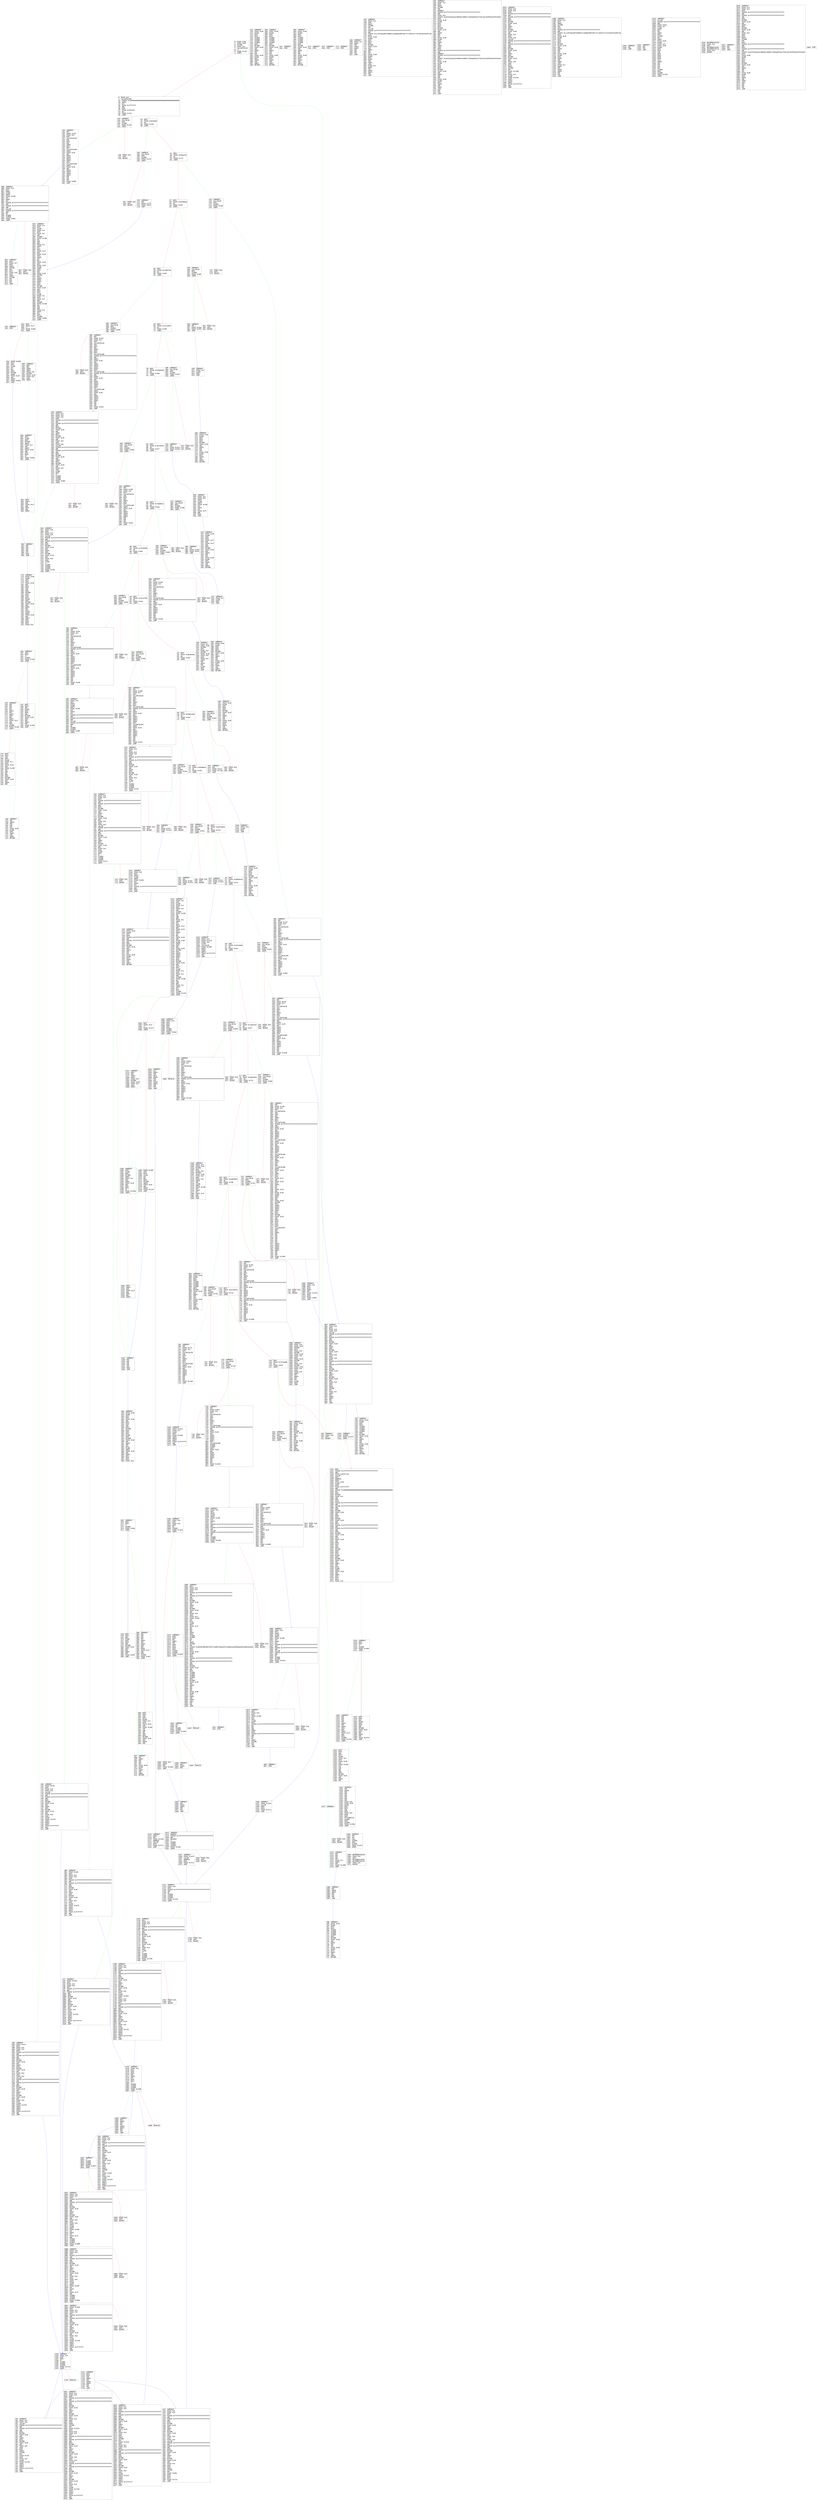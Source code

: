 digraph "/home/kien/Desktop/VulnSense/graph.cfg.gv" {
	subgraph global {
		node [fontname=Courier fontsize=30.0 rank=same shape=box]
		block_0 [label="0: PUSH1 0x80\l2: PUSH1 0x40\l4: MSTORE \l5: PUSH1 0x4\l7: CALLDATASIZE \l8: LT \l9: PUSH2 0x128\lc: JUMPI \l"]
		block_d [label="d: PUSH1 0x0\lf: CALLDATALOAD \l10: PUSH29 0x100000000000000000000000000000000000000000000000000000000\l2e: SWAP1 \l2f: DIV \l30: PUSH4 0xffffffff\l35: AND \l36: DUP1 \l37: PUSH4 0x5fefda7\l3c: EQ \l3d: PUSH2 0x12d\l40: JUMPI \l"]
		block_41 [label="41: DUP1 \l42: PUSH4 0x6fdde03\l47: EQ \l48: PUSH2 0x164\l4b: JUMPI \l"]
		block_4c [label="4c: DUP1 \l4d: PUSH4 0x95ea7b3\l52: EQ \l53: PUSH2 0x1f4\l56: JUMPI \l"]
		block_57 [label="57: DUP1 \l58: PUSH4 0x18160ddd\l5d: EQ \l5e: PUSH2 0x259\l61: JUMPI \l"]
		block_62 [label="62: DUP1 \l63: PUSH4 0x23b872dd\l68: EQ \l69: PUSH2 0x284\l6c: JUMPI \l"]
		block_6d [label="6d: DUP1 \l6e: PUSH4 0x313ce567\l73: EQ \l74: PUSH2 0x309\l77: JUMPI \l"]
		block_78 [label="78: DUP1 \l79: PUSH4 0x42966c68\l7e: EQ \l7f: PUSH2 0x33a\l82: JUMPI \l"]
		block_83 [label="83: DUP1 \l84: PUSH4 0x4b750334\l89: EQ \l8a: PUSH2 0x37f\l8d: JUMPI \l"]
		block_8e [label="8e: DUP1 \l8f: PUSH4 0x70a08231\l94: EQ \l95: PUSH2 0x3aa\l98: JUMPI \l"]
		block_99 [label="99: DUP1 \l9a: PUSH4 0x79c65068\l9f: EQ \la0: PUSH2 0x401\la3: JUMPI \l"]
		block_a4 [label="a4: DUP1 \la5: PUSH4 0x79cc6790\laa: EQ \lab: PUSH2 0x44e\lae: JUMPI \l"]
		block_af [label="af: DUP1 \lb0: PUSH4 0x8620410b\lb5: EQ \lb6: PUSH2 0x4b3\lb9: JUMPI \l"]
		block_ba [label="ba: DUP1 \lbb: PUSH4 0x8da5cb5b\lc0: EQ \lc1: PUSH2 0x4de\lc4: JUMPI \l"]
		block_c5 [label="c5: DUP1 \lc6: PUSH4 0x95d89b41\lcb: EQ \lcc: PUSH2 0x535\lcf: JUMPI \l"]
		block_d0 [label="d0: DUP1 \ld1: PUSH4 0xa6f2ae3a\ld6: EQ \ld7: PUSH2 0x5c5\lda: JUMPI \l"]
		block_db [label="db: DUP1 \ldc: PUSH4 0xa9059cbb\le1: EQ \le2: PUSH2 0x5cf\le5: JUMPI \l"]
		block_e6 [label="e6: DUP1 \le7: PUSH4 0xb414d4b6\lec: EQ \led: PUSH2 0x61c\lf0: JUMPI \l"]
		block_f1 [label="f1: DUP1 \lf2: PUSH4 0xcae9ca51\lf7: EQ \lf8: PUSH2 0x677\lfb: JUMPI \l"]
		block_fc [label="fc: DUP1 \lfd: PUSH4 0xdd62ed3e\l102: EQ \l103: PUSH2 0x722\l106: JUMPI \l"]
		block_107 [label="107: DUP1 \l108: PUSH4 0xe4849b32\l10d: EQ \l10e: PUSH2 0x799\l111: JUMPI \l"]
		block_112 [label="112: DUP1 \l113: PUSH4 0xe724529c\l118: EQ \l119: PUSH2 0x7c6\l11c: JUMPI \l"]
		block_11d [label="11d: DUP1 \l11e: PUSH4 0xf2fde38b\l123: EQ \l124: PUSH2 0x815\l127: JUMPI \l"]
		block_128 [label="128: JUMPDEST \l129: PUSH1 0x0\l12b: DUP1 \l12c: REVERT \l"]
		block_12d [label="12d: JUMPDEST \l12e: CALLVALUE \l12f: DUP1 \l130: ISZERO \l131: PUSH2 0x139\l134: JUMPI \l"]
		block_135 [label="135: PUSH1 0x0\l137: DUP1 \l138: REVERT \l"]
		block_139 [label="139: JUMPDEST \l13a: POP \l13b: PUSH2 0x162\l13e: PUSH1 0x4\l140: DUP1 \l141: CALLDATASIZE \l142: SUB \l143: DUP2 \l144: ADD \l145: SWAP1 \l146: DUP1 \l147: DUP1 \l148: CALLDATALOAD \l149: SWAP1 \l14a: PUSH1 0x20\l14c: ADD \l14d: SWAP1 \l14e: SWAP3 \l14f: SWAP2 \l150: SWAP1 \l151: DUP1 \l152: CALLDATALOAD \l153: SWAP1 \l154: PUSH1 0x20\l156: ADD \l157: SWAP1 \l158: SWAP3 \l159: SWAP2 \l15a: SWAP1 \l15b: POP \l15c: POP \l15d: POP \l15e: PUSH2 0x858\l161: JUMP \l"]
		block_162 [label="162: JUMPDEST \l163: STOP \l"]
		block_164 [label="164: JUMPDEST \l165: CALLVALUE \l166: DUP1 \l167: ISZERO \l168: PUSH2 0x170\l16b: JUMPI \l"]
		block_16c [label="16c: PUSH1 0x0\l16e: DUP1 \l16f: REVERT \l"]
		block_170 [label="170: JUMPDEST \l171: POP \l172: PUSH2 0x179\l175: PUSH2 0x8c5\l178: JUMP \l"]
		block_179 [label="179: JUMPDEST \l17a: PUSH1 0x40\l17c: MLOAD \l17d: DUP1 \l17e: DUP1 \l17f: PUSH1 0x20\l181: ADD \l182: DUP3 \l183: DUP2 \l184: SUB \l185: DUP3 \l186: MSTORE \l187: DUP4 \l188: DUP2 \l189: DUP2 \l18a: MLOAD \l18b: DUP2 \l18c: MSTORE \l18d: PUSH1 0x20\l18f: ADD \l190: SWAP2 \l191: POP \l192: DUP1 \l193: MLOAD \l194: SWAP1 \l195: PUSH1 0x20\l197: ADD \l198: SWAP1 \l199: DUP1 \l19a: DUP4 \l19b: DUP4 \l19c: PUSH1 0x0\l"]
		block_19e [label="19e: JUMPDEST \l19f: DUP4 \l1a0: DUP2 \l1a1: LT \l1a2: ISZERO \l1a3: PUSH2 0x1b9\l1a6: JUMPI \l"]
		block_1a7 [label="1a7: DUP1 \l1a8: DUP3 \l1a9: ADD \l1aa: MLOAD \l1ab: DUP2 \l1ac: DUP5 \l1ad: ADD \l1ae: MSTORE \l1af: PUSH1 0x20\l1b1: DUP2 \l1b2: ADD \l1b3: SWAP1 \l1b4: POP \l1b5: PUSH2 0x19e\l1b8: JUMP \l"]
		block_1b9 [label="1b9: JUMPDEST \l1ba: POP \l1bb: POP \l1bc: POP \l1bd: POP \l1be: SWAP1 \l1bf: POP \l1c0: SWAP1 \l1c1: DUP2 \l1c2: ADD \l1c3: SWAP1 \l1c4: PUSH1 0x1f\l1c6: AND \l1c7: DUP1 \l1c8: ISZERO \l1c9: PUSH2 0x1e6\l1cc: JUMPI \l"]
		block_1cd [label="1cd: DUP1 \l1ce: DUP3 \l1cf: SUB \l1d0: DUP1 \l1d1: MLOAD \l1d2: PUSH1 0x1\l1d4: DUP4 \l1d5: PUSH1 0x20\l1d7: SUB \l1d8: PUSH2 0x100\l1db: EXP \l1dc: SUB \l1dd: NOT \l1de: AND \l1df: DUP2 \l1e0: MSTORE \l1e1: PUSH1 0x20\l1e3: ADD \l1e4: SWAP2 \l1e5: POP \l"]
		block_1e6 [label="1e6: JUMPDEST \l1e7: POP \l1e8: SWAP3 \l1e9: POP \l1ea: POP \l1eb: POP \l1ec: PUSH1 0x40\l1ee: MLOAD \l1ef: DUP1 \l1f0: SWAP2 \l1f1: SUB \l1f2: SWAP1 \l1f3: RETURN \l"]
		block_1f4 [label="1f4: JUMPDEST \l1f5: CALLVALUE \l1f6: DUP1 \l1f7: ISZERO \l1f8: PUSH2 0x200\l1fb: JUMPI \l"]
		block_1fc [label="1fc: PUSH1 0x0\l1fe: DUP1 \l1ff: REVERT \l"]
		block_200 [label="200: JUMPDEST \l201: POP \l202: PUSH2 0x23f\l205: PUSH1 0x4\l207: DUP1 \l208: CALLDATASIZE \l209: SUB \l20a: DUP2 \l20b: ADD \l20c: SWAP1 \l20d: DUP1 \l20e: DUP1 \l20f: CALLDATALOAD \l210: PUSH20 0xffffffffffffffffffffffffffffffffffffffff\l225: AND \l226: SWAP1 \l227: PUSH1 0x20\l229: ADD \l22a: SWAP1 \l22b: SWAP3 \l22c: SWAP2 \l22d: SWAP1 \l22e: DUP1 \l22f: CALLDATALOAD \l230: SWAP1 \l231: PUSH1 0x20\l233: ADD \l234: SWAP1 \l235: SWAP3 \l236: SWAP2 \l237: SWAP1 \l238: POP \l239: POP \l23a: POP \l23b: PUSH2 0x963\l23e: JUMP \l"]
		block_23f [label="23f: JUMPDEST \l240: PUSH1 0x40\l242: MLOAD \l243: DUP1 \l244: DUP3 \l245: ISZERO \l246: ISZERO \l247: ISZERO \l248: ISZERO \l249: DUP2 \l24a: MSTORE \l24b: PUSH1 0x20\l24d: ADD \l24e: SWAP2 \l24f: POP \l250: POP \l251: PUSH1 0x40\l253: MLOAD \l254: DUP1 \l255: SWAP2 \l256: SUB \l257: SWAP1 \l258: RETURN \l"]
		block_259 [label="259: JUMPDEST \l25a: CALLVALUE \l25b: DUP1 \l25c: ISZERO \l25d: PUSH2 0x265\l260: JUMPI \l"]
		block_261 [label="261: PUSH1 0x0\l263: DUP1 \l264: REVERT \l"]
		block_265 [label="265: JUMPDEST \l266: POP \l267: PUSH2 0x26e\l26a: PUSH2 0x9f0\l26d: JUMP \l"]
		block_26e [label="26e: JUMPDEST \l26f: PUSH1 0x40\l271: MLOAD \l272: DUP1 \l273: DUP3 \l274: DUP2 \l275: MSTORE \l276: PUSH1 0x20\l278: ADD \l279: SWAP2 \l27a: POP \l27b: POP \l27c: PUSH1 0x40\l27e: MLOAD \l27f: DUP1 \l280: SWAP2 \l281: SUB \l282: SWAP1 \l283: RETURN \l"]
		block_284 [label="284: JUMPDEST \l285: CALLVALUE \l286: DUP1 \l287: ISZERO \l288: PUSH2 0x290\l28b: JUMPI \l"]
		block_28c [label="28c: PUSH1 0x0\l28e: DUP1 \l28f: REVERT \l"]
		block_290 [label="290: JUMPDEST \l291: POP \l292: PUSH2 0x2ef\l295: PUSH1 0x4\l297: DUP1 \l298: CALLDATASIZE \l299: SUB \l29a: DUP2 \l29b: ADD \l29c: SWAP1 \l29d: DUP1 \l29e: DUP1 \l29f: CALLDATALOAD \l2a0: PUSH20 0xffffffffffffffffffffffffffffffffffffffff\l2b5: AND \l2b6: SWAP1 \l2b7: PUSH1 0x20\l2b9: ADD \l2ba: SWAP1 \l2bb: SWAP3 \l2bc: SWAP2 \l2bd: SWAP1 \l2be: DUP1 \l2bf: CALLDATALOAD \l2c0: PUSH20 0xffffffffffffffffffffffffffffffffffffffff\l2d5: AND \l2d6: SWAP1 \l2d7: PUSH1 0x20\l2d9: ADD \l2da: SWAP1 \l2db: SWAP3 \l2dc: SWAP2 \l2dd: SWAP1 \l2de: DUP1 \l2df: CALLDATALOAD \l2e0: SWAP1 \l2e1: PUSH1 0x20\l2e3: ADD \l2e4: SWAP1 \l2e5: SWAP3 \l2e6: SWAP2 \l2e7: SWAP1 \l2e8: POP \l2e9: POP \l2ea: POP \l2eb: PUSH2 0x9f6\l2ee: JUMP \l"]
		block_2ef [label="2ef: JUMPDEST \l2f0: PUSH1 0x40\l2f2: MLOAD \l2f3: DUP1 \l2f4: DUP3 \l2f5: ISZERO \l2f6: ISZERO \l2f7: ISZERO \l2f8: ISZERO \l2f9: DUP2 \l2fa: MSTORE \l2fb: PUSH1 0x20\l2fd: ADD \l2fe: SWAP2 \l2ff: POP \l300: POP \l301: PUSH1 0x40\l303: MLOAD \l304: DUP1 \l305: SWAP2 \l306: SUB \l307: SWAP1 \l308: RETURN \l"]
		block_309 [label="309: JUMPDEST \l30a: CALLVALUE \l30b: DUP1 \l30c: ISZERO \l30d: PUSH2 0x315\l310: JUMPI \l"]
		block_311 [label="311: PUSH1 0x0\l313: DUP1 \l314: REVERT \l"]
		block_315 [label="315: JUMPDEST \l316: POP \l317: PUSH2 0x31e\l31a: PUSH2 0xba8\l31d: JUMP \l"]
		block_31e [label="31e: JUMPDEST \l31f: PUSH1 0x40\l321: MLOAD \l322: DUP1 \l323: DUP3 \l324: PUSH1 0xff\l326: AND \l327: PUSH1 0xff\l329: AND \l32a: DUP2 \l32b: MSTORE \l32c: PUSH1 0x20\l32e: ADD \l32f: SWAP2 \l330: POP \l331: POP \l332: PUSH1 0x40\l334: MLOAD \l335: DUP1 \l336: SWAP2 \l337: SUB \l338: SWAP1 \l339: RETURN \l"]
		block_33a [label="33a: JUMPDEST \l33b: CALLVALUE \l33c: DUP1 \l33d: ISZERO \l33e: PUSH2 0x346\l341: JUMPI \l"]
		block_342 [label="342: PUSH1 0x0\l344: DUP1 \l345: REVERT \l"]
		block_346 [label="346: JUMPDEST \l347: POP \l348: PUSH2 0x365\l34b: PUSH1 0x4\l34d: DUP1 \l34e: CALLDATASIZE \l34f: SUB \l350: DUP2 \l351: ADD \l352: SWAP1 \l353: DUP1 \l354: DUP1 \l355: CALLDATALOAD \l356: SWAP1 \l357: PUSH1 0x20\l359: ADD \l35a: SWAP1 \l35b: SWAP3 \l35c: SWAP2 \l35d: SWAP1 \l35e: POP \l35f: POP \l360: POP \l361: PUSH2 0xbbb\l364: JUMP \l"]
		block_365 [label="365: JUMPDEST \l366: PUSH1 0x40\l368: MLOAD \l369: DUP1 \l36a: DUP3 \l36b: ISZERO \l36c: ISZERO \l36d: ISZERO \l36e: ISZERO \l36f: DUP2 \l370: MSTORE \l371: PUSH1 0x20\l373: ADD \l374: SWAP2 \l375: POP \l376: POP \l377: PUSH1 0x40\l379: MLOAD \l37a: DUP1 \l37b: SWAP2 \l37c: SUB \l37d: SWAP1 \l37e: RETURN \l"]
		block_37f [label="37f: JUMPDEST \l380: CALLVALUE \l381: DUP1 \l382: ISZERO \l383: PUSH2 0x38b\l386: JUMPI \l"]
		block_387 [label="387: PUSH1 0x0\l389: DUP1 \l38a: REVERT \l"]
		block_38b [label="38b: JUMPDEST \l38c: POP \l38d: PUSH2 0x394\l390: PUSH2 0xd12\l393: JUMP \l"]
		block_394 [label="394: JUMPDEST \l395: PUSH1 0x40\l397: MLOAD \l398: DUP1 \l399: DUP3 \l39a: DUP2 \l39b: MSTORE \l39c: PUSH1 0x20\l39e: ADD \l39f: SWAP2 \l3a0: POP \l3a1: POP \l3a2: PUSH1 0x40\l3a4: MLOAD \l3a5: DUP1 \l3a6: SWAP2 \l3a7: SUB \l3a8: SWAP1 \l3a9: RETURN \l"]
		block_3aa [label="3aa: JUMPDEST \l3ab: CALLVALUE \l3ac: DUP1 \l3ad: ISZERO \l3ae: PUSH2 0x3b6\l3b1: JUMPI \l"]
		block_3b2 [label="3b2: PUSH1 0x0\l3b4: DUP1 \l3b5: REVERT \l"]
		block_3b6 [label="3b6: JUMPDEST \l3b7: POP \l3b8: PUSH2 0x3eb\l3bb: PUSH1 0x4\l3bd: DUP1 \l3be: CALLDATASIZE \l3bf: SUB \l3c0: DUP2 \l3c1: ADD \l3c2: SWAP1 \l3c3: DUP1 \l3c4: DUP1 \l3c5: CALLDATALOAD \l3c6: PUSH20 0xffffffffffffffffffffffffffffffffffffffff\l3db: AND \l3dc: SWAP1 \l3dd: PUSH1 0x20\l3df: ADD \l3e0: SWAP1 \l3e1: SWAP3 \l3e2: SWAP2 \l3e3: SWAP1 \l3e4: POP \l3e5: POP \l3e6: POP \l3e7: PUSH2 0xd18\l3ea: JUMP \l"]
		block_3eb [label="3eb: JUMPDEST \l3ec: PUSH1 0x40\l3ee: MLOAD \l3ef: DUP1 \l3f0: DUP3 \l3f1: DUP2 \l3f2: MSTORE \l3f3: PUSH1 0x20\l3f5: ADD \l3f6: SWAP2 \l3f7: POP \l3f8: POP \l3f9: PUSH1 0x40\l3fb: MLOAD \l3fc: DUP1 \l3fd: SWAP2 \l3fe: SUB \l3ff: SWAP1 \l400: RETURN \l"]
		block_401 [label="401: JUMPDEST \l402: CALLVALUE \l403: DUP1 \l404: ISZERO \l405: PUSH2 0x40d\l408: JUMPI \l"]
		block_409 [label="409: PUSH1 0x0\l40b: DUP1 \l40c: REVERT \l"]
		block_40d [label="40d: JUMPDEST \l40e: POP \l40f: PUSH2 0x44c\l412: PUSH1 0x4\l414: DUP1 \l415: CALLDATASIZE \l416: SUB \l417: DUP2 \l418: ADD \l419: SWAP1 \l41a: DUP1 \l41b: DUP1 \l41c: CALLDATALOAD \l41d: PUSH20 0xffffffffffffffffffffffffffffffffffffffff\l432: AND \l433: SWAP1 \l434: PUSH1 0x20\l436: ADD \l437: SWAP1 \l438: SWAP3 \l439: SWAP2 \l43a: SWAP1 \l43b: DUP1 \l43c: CALLDATALOAD \l43d: SWAP1 \l43e: PUSH1 0x20\l440: ADD \l441: SWAP1 \l442: SWAP3 \l443: SWAP2 \l444: SWAP1 \l445: POP \l446: POP \l447: POP \l448: PUSH2 0xd30\l44b: JUMP \l"]
		block_44c [label="44c: JUMPDEST \l44d: STOP \l"]
		block_44e [label="44e: JUMPDEST \l44f: CALLVALUE \l450: DUP1 \l451: ISZERO \l452: PUSH2 0x45a\l455: JUMPI \l"]
		block_456 [label="456: PUSH1 0x0\l458: DUP1 \l459: REVERT \l"]
		block_45a [label="45a: JUMPDEST \l45b: POP \l45c: PUSH2 0x499\l45f: PUSH1 0x4\l461: DUP1 \l462: CALLDATASIZE \l463: SUB \l464: DUP2 \l465: ADD \l466: SWAP1 \l467: DUP1 \l468: DUP1 \l469: CALLDATALOAD \l46a: PUSH20 0xffffffffffffffffffffffffffffffffffffffff\l47f: AND \l480: SWAP1 \l481: PUSH1 0x20\l483: ADD \l484: SWAP1 \l485: SWAP3 \l486: SWAP2 \l487: SWAP1 \l488: DUP1 \l489: CALLDATALOAD \l48a: SWAP1 \l48b: PUSH1 0x20\l48d: ADD \l48e: SWAP1 \l48f: SWAP3 \l490: SWAP2 \l491: SWAP1 \l492: POP \l493: POP \l494: POP \l495: PUSH2 0xef4\l498: JUMP \l"]
		block_499 [label="499: JUMPDEST \l49a: PUSH1 0x40\l49c: MLOAD \l49d: DUP1 \l49e: DUP3 \l49f: ISZERO \l4a0: ISZERO \l4a1: ISZERO \l4a2: ISZERO \l4a3: DUP2 \l4a4: MSTORE \l4a5: PUSH1 0x20\l4a7: ADD \l4a8: SWAP2 \l4a9: POP \l4aa: POP \l4ab: PUSH1 0x40\l4ad: MLOAD \l4ae: DUP1 \l4af: SWAP2 \l4b0: SUB \l4b1: SWAP1 \l4b2: RETURN \l"]
		block_4b3 [label="4b3: JUMPDEST \l4b4: CALLVALUE \l4b5: DUP1 \l4b6: ISZERO \l4b7: PUSH2 0x4bf\l4ba: JUMPI \l"]
		block_4bb [label="4bb: PUSH1 0x0\l4bd: DUP1 \l4be: REVERT \l"]
		block_4bf [label="4bf: JUMPDEST \l4c0: POP \l4c1: PUSH2 0x4c8\l4c4: PUSH2 0x11e6\l4c7: JUMP \l"]
		block_4c8 [label="4c8: JUMPDEST \l4c9: PUSH1 0x40\l4cb: MLOAD \l4cc: DUP1 \l4cd: DUP3 \l4ce: DUP2 \l4cf: MSTORE \l4d0: PUSH1 0x20\l4d2: ADD \l4d3: SWAP2 \l4d4: POP \l4d5: POP \l4d6: PUSH1 0x40\l4d8: MLOAD \l4d9: DUP1 \l4da: SWAP2 \l4db: SUB \l4dc: SWAP1 \l4dd: RETURN \l"]
		block_4de [label="4de: JUMPDEST \l4df: CALLVALUE \l4e0: DUP1 \l4e1: ISZERO \l4e2: PUSH2 0x4ea\l4e5: JUMPI \l"]
		block_4e6 [label="4e6: PUSH1 0x0\l4e8: DUP1 \l4e9: REVERT \l"]
		block_4ea [label="4ea: JUMPDEST \l4eb: POP \l4ec: PUSH2 0x4f3\l4ef: PUSH2 0x11ec\l4f2: JUMP \l"]
		block_4f3 [label="4f3: JUMPDEST \l4f4: PUSH1 0x40\l4f6: MLOAD \l4f7: DUP1 \l4f8: DUP3 \l4f9: PUSH20 0xffffffffffffffffffffffffffffffffffffffff\l50e: AND \l50f: PUSH20 0xffffffffffffffffffffffffffffffffffffffff\l524: AND \l525: DUP2 \l526: MSTORE \l527: PUSH1 0x20\l529: ADD \l52a: SWAP2 \l52b: POP \l52c: POP \l52d: PUSH1 0x40\l52f: MLOAD \l530: DUP1 \l531: SWAP2 \l532: SUB \l533: SWAP1 \l534: RETURN \l"]
		block_535 [label="535: JUMPDEST \l536: CALLVALUE \l537: DUP1 \l538: ISZERO \l539: PUSH2 0x541\l53c: JUMPI \l"]
		block_53d [label="53d: PUSH1 0x0\l53f: DUP1 \l540: REVERT \l"]
		block_541 [label="541: JUMPDEST \l542: POP \l543: PUSH2 0x54a\l546: PUSH2 0x1211\l549: JUMP \l"]
		block_54a [label="54a: JUMPDEST \l54b: PUSH1 0x40\l54d: MLOAD \l54e: DUP1 \l54f: DUP1 \l550: PUSH1 0x20\l552: ADD \l553: DUP3 \l554: DUP2 \l555: SUB \l556: DUP3 \l557: MSTORE \l558: DUP4 \l559: DUP2 \l55a: DUP2 \l55b: MLOAD \l55c: DUP2 \l55d: MSTORE \l55e: PUSH1 0x20\l560: ADD \l561: SWAP2 \l562: POP \l563: DUP1 \l564: MLOAD \l565: SWAP1 \l566: PUSH1 0x20\l568: ADD \l569: SWAP1 \l56a: DUP1 \l56b: DUP4 \l56c: DUP4 \l56d: PUSH1 0x0\l"]
		block_56f [label="56f: JUMPDEST \l570: DUP4 \l571: DUP2 \l572: LT \l573: ISZERO \l574: PUSH2 0x58a\l577: JUMPI \l"]
		block_578 [label="578: DUP1 \l579: DUP3 \l57a: ADD \l57b: MLOAD \l57c: DUP2 \l57d: DUP5 \l57e: ADD \l57f: MSTORE \l580: PUSH1 0x20\l582: DUP2 \l583: ADD \l584: SWAP1 \l585: POP \l586: PUSH2 0x56f\l589: JUMP \l"]
		block_58a [label="58a: JUMPDEST \l58b: POP \l58c: POP \l58d: POP \l58e: POP \l58f: SWAP1 \l590: POP \l591: SWAP1 \l592: DUP2 \l593: ADD \l594: SWAP1 \l595: PUSH1 0x1f\l597: AND \l598: DUP1 \l599: ISZERO \l59a: PUSH2 0x5b7\l59d: JUMPI \l"]
		block_59e [label="59e: DUP1 \l59f: DUP3 \l5a0: SUB \l5a1: DUP1 \l5a2: MLOAD \l5a3: PUSH1 0x1\l5a5: DUP4 \l5a6: PUSH1 0x20\l5a8: SUB \l5a9: PUSH2 0x100\l5ac: EXP \l5ad: SUB \l5ae: NOT \l5af: AND \l5b0: DUP2 \l5b1: MSTORE \l5b2: PUSH1 0x20\l5b4: ADD \l5b5: SWAP2 \l5b6: POP \l"]
		block_5b7 [label="5b7: JUMPDEST \l5b8: POP \l5b9: SWAP3 \l5ba: POP \l5bb: POP \l5bc: POP \l5bd: PUSH1 0x40\l5bf: MLOAD \l5c0: DUP1 \l5c1: SWAP2 \l5c2: SUB \l5c3: SWAP1 \l5c4: RETURN \l"]
		block_5c5 [label="5c5: JUMPDEST \l5c6: PUSH2 0x5cd\l5c9: PUSH2 0x12af\l5cc: JUMP \l"]
		block_5cd [label="5cd: JUMPDEST \l5ce: STOP \l"]
		block_5cf [label="5cf: JUMPDEST \l5d0: CALLVALUE \l5d1: DUP1 \l5d2: ISZERO \l5d3: PUSH2 0x5db\l5d6: JUMPI \l"]
		block_5d7 [label="5d7: PUSH1 0x0\l5d9: DUP1 \l5da: REVERT \l"]
		block_5db [label="5db: JUMPDEST \l5dc: POP \l5dd: PUSH2 0x61a\l5e0: PUSH1 0x4\l5e2: DUP1 \l5e3: CALLDATASIZE \l5e4: SUB \l5e5: DUP2 \l5e6: ADD \l5e7: SWAP1 \l5e8: DUP1 \l5e9: DUP1 \l5ea: CALLDATALOAD \l5eb: PUSH20 0xffffffffffffffffffffffffffffffffffffffff\l600: AND \l601: SWAP1 \l602: PUSH1 0x20\l604: ADD \l605: SWAP1 \l606: SWAP3 \l607: SWAP2 \l608: SWAP1 \l609: DUP1 \l60a: CALLDATALOAD \l60b: SWAP1 \l60c: PUSH1 0x20\l60e: ADD \l60f: SWAP1 \l610: SWAP3 \l611: SWAP2 \l612: SWAP1 \l613: POP \l614: POP \l615: POP \l616: PUSH2 0x12d6\l619: JUMP \l"]
		block_61a [label="61a: JUMPDEST \l61b: STOP \l"]
		block_61c [label="61c: JUMPDEST \l61d: CALLVALUE \l61e: DUP1 \l61f: ISZERO \l620: PUSH2 0x628\l623: JUMPI \l"]
		block_624 [label="624: PUSH1 0x0\l626: DUP1 \l627: REVERT \l"]
		block_628 [label="628: JUMPDEST \l629: POP \l62a: PUSH2 0x65d\l62d: PUSH1 0x4\l62f: DUP1 \l630: CALLDATASIZE \l631: SUB \l632: DUP2 \l633: ADD \l634: SWAP1 \l635: DUP1 \l636: DUP1 \l637: CALLDATALOAD \l638: PUSH20 0xffffffffffffffffffffffffffffffffffffffff\l64d: AND \l64e: SWAP1 \l64f: PUSH1 0x20\l651: ADD \l652: SWAP1 \l653: SWAP3 \l654: SWAP2 \l655: SWAP1 \l656: POP \l657: POP \l658: POP \l659: PUSH2 0x12e5\l65c: JUMP \l"]
		block_65d [label="65d: JUMPDEST \l65e: PUSH1 0x40\l660: MLOAD \l661: DUP1 \l662: DUP3 \l663: ISZERO \l664: ISZERO \l665: ISZERO \l666: ISZERO \l667: DUP2 \l668: MSTORE \l669: PUSH1 0x20\l66b: ADD \l66c: SWAP2 \l66d: POP \l66e: POP \l66f: PUSH1 0x40\l671: MLOAD \l672: DUP1 \l673: SWAP2 \l674: SUB \l675: SWAP1 \l676: RETURN \l"]
		block_677 [label="677: JUMPDEST \l678: CALLVALUE \l679: DUP1 \l67a: ISZERO \l67b: PUSH2 0x683\l67e: JUMPI \l"]
		block_67f [label="67f: PUSH1 0x0\l681: DUP1 \l682: REVERT \l"]
		block_683 [label="683: JUMPDEST \l684: POP \l685: PUSH2 0x708\l688: PUSH1 0x4\l68a: DUP1 \l68b: CALLDATASIZE \l68c: SUB \l68d: DUP2 \l68e: ADD \l68f: SWAP1 \l690: DUP1 \l691: DUP1 \l692: CALLDATALOAD \l693: PUSH20 0xffffffffffffffffffffffffffffffffffffffff\l6a8: AND \l6a9: SWAP1 \l6aa: PUSH1 0x20\l6ac: ADD \l6ad: SWAP1 \l6ae: SWAP3 \l6af: SWAP2 \l6b0: SWAP1 \l6b1: DUP1 \l6b2: CALLDATALOAD \l6b3: SWAP1 \l6b4: PUSH1 0x20\l6b6: ADD \l6b7: SWAP1 \l6b8: SWAP3 \l6b9: SWAP2 \l6ba: SWAP1 \l6bb: DUP1 \l6bc: CALLDATALOAD \l6bd: SWAP1 \l6be: PUSH1 0x20\l6c0: ADD \l6c1: SWAP1 \l6c2: DUP3 \l6c3: ADD \l6c4: DUP1 \l6c5: CALLDATALOAD \l6c6: SWAP1 \l6c7: PUSH1 0x20\l6c9: ADD \l6ca: SWAP1 \l6cb: DUP1 \l6cc: DUP1 \l6cd: PUSH1 0x1f\l6cf: ADD \l6d0: PUSH1 0x20\l6d2: DUP1 \l6d3: SWAP2 \l6d4: DIV \l6d5: MUL \l6d6: PUSH1 0x20\l6d8: ADD \l6d9: PUSH1 0x40\l6db: MLOAD \l6dc: SWAP1 \l6dd: DUP2 \l6de: ADD \l6df: PUSH1 0x40\l6e1: MSTORE \l6e2: DUP1 \l6e3: SWAP4 \l6e4: SWAP3 \l6e5: SWAP2 \l6e6: SWAP1 \l6e7: DUP2 \l6e8: DUP2 \l6e9: MSTORE \l6ea: PUSH1 0x20\l6ec: ADD \l6ed: DUP4 \l6ee: DUP4 \l6ef: DUP1 \l6f0: DUP3 \l6f1: DUP5 \l6f2: CALLDATACOPY \l6f3: DUP3 \l6f4: ADD \l6f5: SWAP2 \l6f6: POP \l6f7: POP \l6f8: POP \l6f9: POP \l6fa: POP \l6fb: POP \l6fc: SWAP2 \l6fd: SWAP3 \l6fe: SWAP2 \l6ff: SWAP3 \l700: SWAP1 \l701: POP \l702: POP \l703: POP \l704: PUSH2 0x1305\l707: JUMP \l"]
		block_708 [label="708: JUMPDEST \l709: PUSH1 0x40\l70b: MLOAD \l70c: DUP1 \l70d: DUP3 \l70e: ISZERO \l70f: ISZERO \l710: ISZERO \l711: ISZERO \l712: DUP2 \l713: MSTORE \l714: PUSH1 0x20\l716: ADD \l717: SWAP2 \l718: POP \l719: POP \l71a: PUSH1 0x40\l71c: MLOAD \l71d: DUP1 \l71e: SWAP2 \l71f: SUB \l720: SWAP1 \l721: RETURN \l"]
		block_722 [label="722: JUMPDEST \l723: CALLVALUE \l724: DUP1 \l725: ISZERO \l726: PUSH2 0x72e\l729: JUMPI \l"]
		block_72a [label="72a: PUSH1 0x0\l72c: DUP1 \l72d: REVERT \l"]
		block_72e [label="72e: JUMPDEST \l72f: POP \l730: PUSH2 0x783\l733: PUSH1 0x4\l735: DUP1 \l736: CALLDATASIZE \l737: SUB \l738: DUP2 \l739: ADD \l73a: SWAP1 \l73b: DUP1 \l73c: DUP1 \l73d: CALLDATALOAD \l73e: PUSH20 0xffffffffffffffffffffffffffffffffffffffff\l753: AND \l754: SWAP1 \l755: PUSH1 0x20\l757: ADD \l758: SWAP1 \l759: SWAP3 \l75a: SWAP2 \l75b: SWAP1 \l75c: DUP1 \l75d: CALLDATALOAD \l75e: PUSH20 0xffffffffffffffffffffffffffffffffffffffff\l773: AND \l774: SWAP1 \l775: PUSH1 0x20\l777: ADD \l778: SWAP1 \l779: SWAP3 \l77a: SWAP2 \l77b: SWAP1 \l77c: POP \l77d: POP \l77e: POP \l77f: PUSH2 0x1488\l782: JUMP \l"]
		block_783 [label="783: JUMPDEST \l784: PUSH1 0x40\l786: MLOAD \l787: DUP1 \l788: DUP3 \l789: DUP2 \l78a: MSTORE \l78b: PUSH1 0x20\l78d: ADD \l78e: SWAP2 \l78f: POP \l790: POP \l791: PUSH1 0x40\l793: MLOAD \l794: DUP1 \l795: SWAP2 \l796: SUB \l797: SWAP1 \l798: RETURN \l"]
		block_799 [label="799: JUMPDEST \l79a: CALLVALUE \l79b: DUP1 \l79c: ISZERO \l79d: PUSH2 0x7a5\l7a0: JUMPI \l"]
		block_7a1 [label="7a1: PUSH1 0x0\l7a3: DUP1 \l7a4: REVERT \l"]
		block_7a5 [label="7a5: JUMPDEST \l7a6: POP \l7a7: PUSH2 0x7c4\l7aa: PUSH1 0x4\l7ac: DUP1 \l7ad: CALLDATASIZE \l7ae: SUB \l7af: DUP2 \l7b0: ADD \l7b1: SWAP1 \l7b2: DUP1 \l7b3: DUP1 \l7b4: CALLDATALOAD \l7b5: SWAP1 \l7b6: PUSH1 0x20\l7b8: ADD \l7b9: SWAP1 \l7ba: SWAP3 \l7bb: SWAP2 \l7bc: SWAP1 \l7bd: POP \l7be: POP \l7bf: POP \l7c0: PUSH2 0x14ad\l7c3: JUMP \l"]
		block_7c4 [label="7c4: JUMPDEST \l7c5: STOP \l"]
		block_7c6 [label="7c6: JUMPDEST \l7c7: CALLVALUE \l7c8: DUP1 \l7c9: ISZERO \l7ca: PUSH2 0x7d2\l7cd: JUMPI \l"]
		block_7ce [label="7ce: PUSH1 0x0\l7d0: DUP1 \l7d1: REVERT \l"]
		block_7d2 [label="7d2: JUMPDEST \l7d3: POP \l7d4: PUSH2 0x813\l7d7: PUSH1 0x4\l7d9: DUP1 \l7da: CALLDATASIZE \l7db: SUB \l7dc: DUP2 \l7dd: ADD \l7de: SWAP1 \l7df: DUP1 \l7e0: DUP1 \l7e1: CALLDATALOAD \l7e2: PUSH20 0xffffffffffffffffffffffffffffffffffffffff\l7f7: AND \l7f8: SWAP1 \l7f9: PUSH1 0x20\l7fb: ADD \l7fc: SWAP1 \l7fd: SWAP3 \l7fe: SWAP2 \l7ff: SWAP1 \l800: DUP1 \l801: CALLDATALOAD \l802: ISZERO \l803: ISZERO \l804: SWAP1 \l805: PUSH1 0x20\l807: ADD \l808: SWAP1 \l809: SWAP3 \l80a: SWAP2 \l80b: SWAP1 \l80c: POP \l80d: POP \l80e: POP \l80f: PUSH2 0x1540\l812: JUMP \l"]
		block_813 [label="813: JUMPDEST \l814: STOP \l"]
		block_815 [label="815: JUMPDEST \l816: CALLVALUE \l817: DUP1 \l818: ISZERO \l819: PUSH2 0x821\l81c: JUMPI \l"]
		block_81d [label="81d: PUSH1 0x0\l81f: DUP1 \l820: REVERT \l"]
		block_821 [label="821: JUMPDEST \l822: POP \l823: PUSH2 0x856\l826: PUSH1 0x4\l828: DUP1 \l829: CALLDATASIZE \l82a: SUB \l82b: DUP2 \l82c: ADD \l82d: SWAP1 \l82e: DUP1 \l82f: DUP1 \l830: CALLDATALOAD \l831: PUSH20 0xffffffffffffffffffffffffffffffffffffffff\l846: AND \l847: SWAP1 \l848: PUSH1 0x20\l84a: ADD \l84b: SWAP1 \l84c: SWAP3 \l84d: SWAP2 \l84e: SWAP1 \l84f: POP \l850: POP \l851: POP \l852: PUSH2 0x1665\l855: JUMP \l"]
		block_856 [label="856: JUMPDEST \l857: STOP \l"]
		block_858 [label="858: JUMPDEST \l859: PUSH1 0x0\l85b: DUP1 \l85c: SWAP1 \l85d: SLOAD \l85e: SWAP1 \l85f: PUSH2 0x100\l862: EXP \l863: SWAP1 \l864: DIV \l865: PUSH20 0xffffffffffffffffffffffffffffffffffffffff\l87a: AND \l87b: PUSH20 0xffffffffffffffffffffffffffffffffffffffff\l890: AND \l891: CALLER \l892: PUSH20 0xffffffffffffffffffffffffffffffffffffffff\l8a7: AND \l8a8: EQ \l8a9: ISZERO \l8aa: ISZERO \l8ab: PUSH2 0x8b3\l8ae: JUMPI \l"]
		block_8af [label="8af: PUSH1 0x0\l8b1: DUP1 \l8b2: REVERT \l"]
		block_8b3 [label="8b3: JUMPDEST \l8b4: DUP2 \l8b5: PUSH1 0x7\l8b7: DUP2 \l8b8: SWAP1 \l8b9: SSTORE \l8ba: POP \l8bb: DUP1 \l8bc: PUSH1 0x8\l8be: DUP2 \l8bf: SWAP1 \l8c0: SSTORE \l8c1: POP \l8c2: POP \l8c3: POP \l8c4: JUMP \l"]
		block_8c5 [label="8c5: JUMPDEST \l8c6: PUSH1 0x1\l8c8: DUP1 \l8c9: SLOAD \l8ca: PUSH1 0x1\l8cc: DUP2 \l8cd: PUSH1 0x1\l8cf: AND \l8d0: ISZERO \l8d1: PUSH2 0x100\l8d4: MUL \l8d5: SUB \l8d6: AND \l8d7: PUSH1 0x2\l8d9: SWAP1 \l8da: DIV \l8db: DUP1 \l8dc: PUSH1 0x1f\l8de: ADD \l8df: PUSH1 0x20\l8e1: DUP1 \l8e2: SWAP2 \l8e3: DIV \l8e4: MUL \l8e5: PUSH1 0x20\l8e7: ADD \l8e8: PUSH1 0x40\l8ea: MLOAD \l8eb: SWAP1 \l8ec: DUP2 \l8ed: ADD \l8ee: PUSH1 0x40\l8f0: MSTORE \l8f1: DUP1 \l8f2: SWAP3 \l8f3: SWAP2 \l8f4: SWAP1 \l8f5: DUP2 \l8f6: DUP2 \l8f7: MSTORE \l8f8: PUSH1 0x20\l8fa: ADD \l8fb: DUP3 \l8fc: DUP1 \l8fd: SLOAD \l8fe: PUSH1 0x1\l900: DUP2 \l901: PUSH1 0x1\l903: AND \l904: ISZERO \l905: PUSH2 0x100\l908: MUL \l909: SUB \l90a: AND \l90b: PUSH1 0x2\l90d: SWAP1 \l90e: DIV \l90f: DUP1 \l910: ISZERO \l911: PUSH2 0x95b\l914: JUMPI \l"]
		block_915 [label="915: DUP1 \l916: PUSH1 0x1f\l918: LT \l919: PUSH2 0x930\l91c: JUMPI \l"]
		block_91d [label="91d: PUSH2 0x100\l920: DUP1 \l921: DUP4 \l922: SLOAD \l923: DIV \l924: MUL \l925: DUP4 \l926: MSTORE \l927: SWAP2 \l928: PUSH1 0x20\l92a: ADD \l92b: SWAP2 \l92c: PUSH2 0x95b\l92f: JUMP \l"]
		block_930 [label="930: JUMPDEST \l931: DUP3 \l932: ADD \l933: SWAP2 \l934: SWAP1 \l935: PUSH1 0x0\l937: MSTORE \l938: PUSH1 0x20\l93a: PUSH1 0x0\l93c: SHA3 \l93d: SWAP1 \l"]
		block_93e [label="93e: JUMPDEST \l93f: DUP2 \l940: SLOAD \l941: DUP2 \l942: MSTORE \l943: SWAP1 \l944: PUSH1 0x1\l946: ADD \l947: SWAP1 \l948: PUSH1 0x20\l94a: ADD \l94b: DUP1 \l94c: DUP4 \l94d: GT \l94e: PUSH2 0x93e\l951: JUMPI \l"]
		block_952 [label="952: DUP3 \l953: SWAP1 \l954: SUB \l955: PUSH1 0x1f\l957: AND \l958: DUP3 \l959: ADD \l95a: SWAP2 \l"]
		block_95b [label="95b: JUMPDEST \l95c: POP \l95d: POP \l95e: POP \l95f: POP \l960: POP \l961: DUP2 \l962: JUMP \l"]
		block_963 [label="963: JUMPDEST \l964: PUSH1 0x0\l966: DUP2 \l967: PUSH1 0x6\l969: PUSH1 0x0\l96b: CALLER \l96c: PUSH20 0xffffffffffffffffffffffffffffffffffffffff\l981: AND \l982: PUSH20 0xffffffffffffffffffffffffffffffffffffffff\l997: AND \l998: DUP2 \l999: MSTORE \l99a: PUSH1 0x20\l99c: ADD \l99d: SWAP1 \l99e: DUP2 \l99f: MSTORE \l9a0: PUSH1 0x20\l9a2: ADD \l9a3: PUSH1 0x0\l9a5: SHA3 \l9a6: PUSH1 0x0\l9a8: DUP6 \l9a9: PUSH20 0xffffffffffffffffffffffffffffffffffffffff\l9be: AND \l9bf: PUSH20 0xffffffffffffffffffffffffffffffffffffffff\l9d4: AND \l9d5: DUP2 \l9d6: MSTORE \l9d7: PUSH1 0x20\l9d9: ADD \l9da: SWAP1 \l9db: DUP2 \l9dc: MSTORE \l9dd: PUSH1 0x20\l9df: ADD \l9e0: PUSH1 0x0\l9e2: SHA3 \l9e3: DUP2 \l9e4: SWAP1 \l9e5: SSTORE \l9e6: POP \l9e7: PUSH1 0x1\l9e9: SWAP1 \l9ea: POP \l9eb: SWAP3 \l9ec: SWAP2 \l9ed: POP \l9ee: POP \l9ef: JUMP \l"]
		block_9f0 [label="9f0: JUMPDEST \l9f1: PUSH1 0x4\l9f3: SLOAD \l9f4: DUP2 \l9f5: JUMP \l"]
		block_9f6 [label="9f6: JUMPDEST \l9f7: PUSH1 0x0\l9f9: PUSH1 0x6\l9fb: PUSH1 0x0\l9fd: DUP6 \l9fe: PUSH20 0xffffffffffffffffffffffffffffffffffffffff\la13: AND \la14: PUSH20 0xffffffffffffffffffffffffffffffffffffffff\la29: AND \la2a: DUP2 \la2b: MSTORE \la2c: PUSH1 0x20\la2e: ADD \la2f: SWAP1 \la30: DUP2 \la31: MSTORE \la32: PUSH1 0x20\la34: ADD \la35: PUSH1 0x0\la37: SHA3 \la38: PUSH1 0x0\la3a: CALLER \la3b: PUSH20 0xffffffffffffffffffffffffffffffffffffffff\la50: AND \la51: PUSH20 0xffffffffffffffffffffffffffffffffffffffff\la66: AND \la67: DUP2 \la68: MSTORE \la69: PUSH1 0x20\la6b: ADD \la6c: SWAP1 \la6d: DUP2 \la6e: MSTORE \la6f: PUSH1 0x20\la71: ADD \la72: PUSH1 0x0\la74: SHA3 \la75: SLOAD \la76: DUP3 \la77: GT \la78: ISZERO \la79: ISZERO \la7a: ISZERO \la7b: PUSH2 0xa83\la7e: JUMPI \l"]
		block_a7f [label="a7f: PUSH1 0x0\la81: DUP1 \la82: REVERT \l"]
		block_a83 [label="a83: JUMPDEST \la84: PUSH2 0xb12\la87: DUP3 \la88: PUSH1 0x6\la8a: PUSH1 0x0\la8c: DUP8 \la8d: PUSH20 0xffffffffffffffffffffffffffffffffffffffff\laa2: AND \laa3: PUSH20 0xffffffffffffffffffffffffffffffffffffffff\lab8: AND \lab9: DUP2 \laba: MSTORE \labb: PUSH1 0x20\labd: ADD \labe: SWAP1 \labf: DUP2 \lac0: MSTORE \lac1: PUSH1 0x20\lac3: ADD \lac4: PUSH1 0x0\lac6: SHA3 \lac7: PUSH1 0x0\lac9: CALLER \laca: PUSH20 0xffffffffffffffffffffffffffffffffffffffff\ladf: AND \lae0: PUSH20 0xffffffffffffffffffffffffffffffffffffffff\laf5: AND \laf6: DUP2 \laf7: MSTORE \laf8: PUSH1 0x20\lafa: ADD \lafb: SWAP1 \lafc: DUP2 \lafd: MSTORE \lafe: PUSH1 0x20\lb00: ADD \lb01: PUSH1 0x0\lb03: SHA3 \lb04: SLOAD \lb05: PUSH2 0x1703\lb08: SWAP1 \lb09: SWAP2 \lb0a: SWAP1 \lb0b: PUSH4 0xffffffff\lb10: AND \lb11: JUMP \l"]
		block_b12 [label="b12: JUMPDEST \lb13: PUSH1 0x6\lb15: PUSH1 0x0\lb17: DUP7 \lb18: PUSH20 0xffffffffffffffffffffffffffffffffffffffff\lb2d: AND \lb2e: PUSH20 0xffffffffffffffffffffffffffffffffffffffff\lb43: AND \lb44: DUP2 \lb45: MSTORE \lb46: PUSH1 0x20\lb48: ADD \lb49: SWAP1 \lb4a: DUP2 \lb4b: MSTORE \lb4c: PUSH1 0x20\lb4e: ADD \lb4f: PUSH1 0x0\lb51: SHA3 \lb52: PUSH1 0x0\lb54: CALLER \lb55: PUSH20 0xffffffffffffffffffffffffffffffffffffffff\lb6a: AND \lb6b: PUSH20 0xffffffffffffffffffffffffffffffffffffffff\lb80: AND \lb81: DUP2 \lb82: MSTORE \lb83: PUSH1 0x20\lb85: ADD \lb86: SWAP1 \lb87: DUP2 \lb88: MSTORE \lb89: PUSH1 0x20\lb8b: ADD \lb8c: PUSH1 0x0\lb8e: SHA3 \lb8f: DUP2 \lb90: SWAP1 \lb91: SSTORE \lb92: POP \lb93: PUSH2 0xb9d\lb96: DUP5 \lb97: DUP5 \lb98: DUP5 \lb99: PUSH2 0x171c\lb9c: JUMP \l"]
		block_b9d [label="b9d: JUMPDEST \lb9e: PUSH1 0x1\lba0: SWAP1 \lba1: POP \lba2: SWAP4 \lba3: SWAP3 \lba4: POP \lba5: POP \lba6: POP \lba7: JUMP \l"]
		block_ba8 [label="ba8: JUMPDEST \lba9: PUSH1 0x3\lbab: PUSH1 0x0\lbad: SWAP1 \lbae: SLOAD \lbaf: SWAP1 \lbb0: PUSH2 0x100\lbb3: EXP \lbb4: SWAP1 \lbb5: DIV \lbb6: PUSH1 0xff\lbb8: AND \lbb9: DUP2 \lbba: JUMP \l"]
		block_bbb [label="bbb: JUMPDEST \lbbc: PUSH1 0x0\lbbe: DUP2 \lbbf: PUSH1 0x5\lbc1: PUSH1 0x0\lbc3: CALLER \lbc4: PUSH20 0xffffffffffffffffffffffffffffffffffffffff\lbd9: AND \lbda: PUSH20 0xffffffffffffffffffffffffffffffffffffffff\lbef: AND \lbf0: DUP2 \lbf1: MSTORE \lbf2: PUSH1 0x20\lbf4: ADD \lbf5: SWAP1 \lbf6: DUP2 \lbf7: MSTORE \lbf8: PUSH1 0x20\lbfa: ADD \lbfb: PUSH1 0x0\lbfd: SHA3 \lbfe: SLOAD \lbff: LT \lc00: ISZERO \lc01: ISZERO \lc02: ISZERO \lc03: PUSH2 0xc0b\lc06: JUMPI \l"]
		block_c07 [label="c07: PUSH1 0x0\lc09: DUP1 \lc0a: REVERT \l"]
		block_c0b [label="c0b: JUMPDEST \lc0c: PUSH2 0xc5d\lc0f: DUP3 \lc10: PUSH1 0x5\lc12: PUSH1 0x0\lc14: CALLER \lc15: PUSH20 0xffffffffffffffffffffffffffffffffffffffff\lc2a: AND \lc2b: PUSH20 0xffffffffffffffffffffffffffffffffffffffff\lc40: AND \lc41: DUP2 \lc42: MSTORE \lc43: PUSH1 0x20\lc45: ADD \lc46: SWAP1 \lc47: DUP2 \lc48: MSTORE \lc49: PUSH1 0x20\lc4b: ADD \lc4c: PUSH1 0x0\lc4e: SHA3 \lc4f: SLOAD \lc50: PUSH2 0x1703\lc53: SWAP1 \lc54: SWAP2 \lc55: SWAP1 \lc56: PUSH4 0xffffffff\lc5b: AND \lc5c: JUMP \l"]
		block_c5d [label="c5d: JUMPDEST \lc5e: PUSH1 0x5\lc60: PUSH1 0x0\lc62: CALLER \lc63: PUSH20 0xffffffffffffffffffffffffffffffffffffffff\lc78: AND \lc79: PUSH20 0xffffffffffffffffffffffffffffffffffffffff\lc8e: AND \lc8f: DUP2 \lc90: MSTORE \lc91: PUSH1 0x20\lc93: ADD \lc94: SWAP1 \lc95: DUP2 \lc96: MSTORE \lc97: PUSH1 0x20\lc99: ADD \lc9a: PUSH1 0x0\lc9c: SHA3 \lc9d: DUP2 \lc9e: SWAP1 \lc9f: SSTORE \lca0: POP \lca1: PUSH2 0xcb5\lca4: DUP3 \lca5: PUSH1 0x4\lca7: SLOAD \lca8: PUSH2 0x1703\lcab: SWAP1 \lcac: SWAP2 \lcad: SWAP1 \lcae: PUSH4 0xffffffff\lcb3: AND \lcb4: JUMP \l"]
		block_cb5 [label="cb5: JUMPDEST \lcb6: PUSH1 0x4\lcb8: DUP2 \lcb9: SWAP1 \lcba: SSTORE \lcbb: POP \lcbc: CALLER \lcbd: PUSH20 0xffffffffffffffffffffffffffffffffffffffff\lcd2: AND \lcd3: PUSH32 0xcc16f5dbb4873280815c1ee09dbd06736cffcc184412cf7a71a0fdb75d397ca5\lcf4: DUP4 \lcf5: PUSH1 0x40\lcf7: MLOAD \lcf8: DUP1 \lcf9: DUP3 \lcfa: DUP2 \lcfb: MSTORE \lcfc: PUSH1 0x20\lcfe: ADD \lcff: SWAP2 \ld00: POP \ld01: POP \ld02: PUSH1 0x40\ld04: MLOAD \ld05: DUP1 \ld06: SWAP2 \ld07: SUB \ld08: SWAP1 \ld09: LOG2 \ld0a: PUSH1 0x1\ld0c: SWAP1 \ld0d: POP \ld0e: SWAP2 \ld0f: SWAP1 \ld10: POP \ld11: JUMP \l"]
		block_d12 [label="d12: JUMPDEST \ld13: PUSH1 0x7\ld15: SLOAD \ld16: DUP2 \ld17: JUMP \l"]
		block_d18 [label="d18: JUMPDEST \ld19: PUSH1 0x5\ld1b: PUSH1 0x20\ld1d: MSTORE \ld1e: DUP1 \ld1f: PUSH1 0x0\ld21: MSTORE \ld22: PUSH1 0x40\ld24: PUSH1 0x0\ld26: SHA3 \ld27: PUSH1 0x0\ld29: SWAP2 \ld2a: POP \ld2b: SWAP1 \ld2c: POP \ld2d: SLOAD \ld2e: DUP2 \ld2f: JUMP \l"]
		block_d30 [label="d30: JUMPDEST \ld31: PUSH1 0x0\ld33: DUP1 \ld34: SWAP1 \ld35: SLOAD \ld36: SWAP1 \ld37: PUSH2 0x100\ld3a: EXP \ld3b: SWAP1 \ld3c: DIV \ld3d: PUSH20 0xffffffffffffffffffffffffffffffffffffffff\ld52: AND \ld53: PUSH20 0xffffffffffffffffffffffffffffffffffffffff\ld68: AND \ld69: CALLER \ld6a: PUSH20 0xffffffffffffffffffffffffffffffffffffffff\ld7f: AND \ld80: EQ \ld81: ISZERO \ld82: ISZERO \ld83: PUSH2 0xd8b\ld86: JUMPI \l"]
		block_d87 [label="d87: PUSH1 0x0\ld89: DUP1 \ld8a: REVERT \l"]
		block_d8b [label="d8b: JUMPDEST \ld8c: PUSH2 0xddd\ld8f: DUP2 \ld90: PUSH1 0x5\ld92: PUSH1 0x0\ld94: DUP6 \ld95: PUSH20 0xffffffffffffffffffffffffffffffffffffffff\ldaa: AND \ldab: PUSH20 0xffffffffffffffffffffffffffffffffffffffff\ldc0: AND \ldc1: DUP2 \ldc2: MSTORE \ldc3: PUSH1 0x20\ldc5: ADD \ldc6: SWAP1 \ldc7: DUP2 \ldc8: MSTORE \ldc9: PUSH1 0x20\ldcb: ADD \ldcc: PUSH1 0x0\ldce: SHA3 \ldcf: SLOAD \ldd0: PUSH2 0x1a75\ldd3: SWAP1 \ldd4: SWAP2 \ldd5: SWAP1 \ldd6: PUSH4 0xffffffff\lddb: AND \lddc: JUMP \l"]
		block_ddd [label="ddd: JUMPDEST \ldde: PUSH1 0x5\lde0: PUSH1 0x0\lde2: DUP5 \lde3: PUSH20 0xffffffffffffffffffffffffffffffffffffffff\ldf8: AND \ldf9: PUSH20 0xffffffffffffffffffffffffffffffffffffffff\le0e: AND \le0f: DUP2 \le10: MSTORE \le11: PUSH1 0x20\le13: ADD \le14: SWAP1 \le15: DUP2 \le16: MSTORE \le17: PUSH1 0x20\le19: ADD \le1a: PUSH1 0x0\le1c: SHA3 \le1d: DUP2 \le1e: SWAP1 \le1f: SSTORE \le20: POP \le21: PUSH2 0xe35\le24: DUP2 \le25: PUSH1 0x4\le27: SLOAD \le28: PUSH2 0x1a75\le2b: SWAP1 \le2c: SWAP2 \le2d: SWAP1 \le2e: PUSH4 0xffffffff\le33: AND \le34: JUMP \l"]
		block_e35 [label="e35: JUMPDEST \le36: PUSH1 0x4\le38: DUP2 \le39: SWAP1 \le3a: SSTORE \le3b: POP \le3c: ADDRESS \le3d: PUSH20 0xffffffffffffffffffffffffffffffffffffffff\le52: AND \le53: PUSH1 0x0\le55: PUSH32 0xddf252ad1be2c89b69c2b068fc378daa952ba7f163c4a11628f55a4df523b3ef\le76: DUP4 \le77: PUSH1 0x40\le79: MLOAD \le7a: DUP1 \le7b: DUP3 \le7c: DUP2 \le7d: MSTORE \le7e: PUSH1 0x20\le80: ADD \le81: SWAP2 \le82: POP \le83: POP \le84: PUSH1 0x40\le86: MLOAD \le87: DUP1 \le88: SWAP2 \le89: SUB \le8a: SWAP1 \le8b: LOG3 \le8c: DUP2 \le8d: PUSH20 0xffffffffffffffffffffffffffffffffffffffff\lea2: AND \lea3: ADDRESS \lea4: PUSH20 0xffffffffffffffffffffffffffffffffffffffff\leb9: AND \leba: PUSH32 0xddf252ad1be2c89b69c2b068fc378daa952ba7f163c4a11628f55a4df523b3ef\ledb: DUP4 \ledc: PUSH1 0x40\lede: MLOAD \ledf: DUP1 \lee0: DUP3 \lee1: DUP2 \lee2: MSTORE \lee3: PUSH1 0x20\lee5: ADD \lee6: SWAP2 \lee7: POP \lee8: POP \lee9: PUSH1 0x40\leeb: MLOAD \leec: DUP1 \leed: SWAP2 \leee: SUB \leef: SWAP1 \lef0: LOG3 \lef1: POP \lef2: POP \lef3: JUMP \l"]
		block_ef4 [label="ef4: JUMPDEST \lef5: PUSH1 0x0\lef7: DUP2 \lef8: PUSH1 0x5\lefa: PUSH1 0x0\lefc: DUP6 \lefd: PUSH20 0xffffffffffffffffffffffffffffffffffffffff\lf12: AND \lf13: PUSH20 0xffffffffffffffffffffffffffffffffffffffff\lf28: AND \lf29: DUP2 \lf2a: MSTORE \lf2b: PUSH1 0x20\lf2d: ADD \lf2e: SWAP1 \lf2f: DUP2 \lf30: MSTORE \lf31: PUSH1 0x20\lf33: ADD \lf34: PUSH1 0x0\lf36: SHA3 \lf37: SLOAD \lf38: LT \lf39: ISZERO \lf3a: ISZERO \lf3b: ISZERO \lf3c: PUSH2 0xf44\lf3f: JUMPI \l"]
		block_f40 [label="f40: PUSH1 0x0\lf42: DUP1 \lf43: REVERT \l"]
		block_f44 [label="f44: JUMPDEST \lf45: PUSH1 0x6\lf47: PUSH1 0x0\lf49: DUP5 \lf4a: PUSH20 0xffffffffffffffffffffffffffffffffffffffff\lf5f: AND \lf60: PUSH20 0xffffffffffffffffffffffffffffffffffffffff\lf75: AND \lf76: DUP2 \lf77: MSTORE \lf78: PUSH1 0x20\lf7a: ADD \lf7b: SWAP1 \lf7c: DUP2 \lf7d: MSTORE \lf7e: PUSH1 0x20\lf80: ADD \lf81: PUSH1 0x0\lf83: SHA3 \lf84: PUSH1 0x0\lf86: CALLER \lf87: PUSH20 0xffffffffffffffffffffffffffffffffffffffff\lf9c: AND \lf9d: PUSH20 0xffffffffffffffffffffffffffffffffffffffff\lfb2: AND \lfb3: DUP2 \lfb4: MSTORE \lfb5: PUSH1 0x20\lfb7: ADD \lfb8: SWAP1 \lfb9: DUP2 \lfba: MSTORE \lfbb: PUSH1 0x20\lfbd: ADD \lfbe: PUSH1 0x0\lfc0: SHA3 \lfc1: SLOAD \lfc2: DUP3 \lfc3: GT \lfc4: ISZERO \lfc5: ISZERO \lfc6: ISZERO \lfc7: PUSH2 0xfcf\lfca: JUMPI \l"]
		block_fcb [label="fcb: PUSH1 0x0\lfcd: DUP1 \lfce: REVERT \l"]
		block_fcf [label="fcf: JUMPDEST \lfd0: PUSH2 0x1021\lfd3: DUP3 \lfd4: PUSH1 0x5\lfd6: PUSH1 0x0\lfd8: DUP7 \lfd9: PUSH20 0xffffffffffffffffffffffffffffffffffffffff\lfee: AND \lfef: PUSH20 0xffffffffffffffffffffffffffffffffffffffff\l1004: AND \l1005: DUP2 \l1006: MSTORE \l1007: PUSH1 0x20\l1009: ADD \l100a: SWAP1 \l100b: DUP2 \l100c: MSTORE \l100d: PUSH1 0x20\l100f: ADD \l1010: PUSH1 0x0\l1012: SHA3 \l1013: SLOAD \l1014: PUSH2 0x1703\l1017: SWAP1 \l1018: SWAP2 \l1019: SWAP1 \l101a: PUSH4 0xffffffff\l101f: AND \l1020: JUMP \l"]
		block_1021 [label="1021: JUMPDEST \l1022: PUSH1 0x5\l1024: PUSH1 0x0\l1026: DUP6 \l1027: PUSH20 0xffffffffffffffffffffffffffffffffffffffff\l103c: AND \l103d: PUSH20 0xffffffffffffffffffffffffffffffffffffffff\l1052: AND \l1053: DUP2 \l1054: MSTORE \l1055: PUSH1 0x20\l1057: ADD \l1058: SWAP1 \l1059: DUP2 \l105a: MSTORE \l105b: PUSH1 0x20\l105d: ADD \l105e: PUSH1 0x0\l1060: SHA3 \l1061: DUP2 \l1062: SWAP1 \l1063: SSTORE \l1064: POP \l1065: PUSH2 0x10f3\l1068: DUP3 \l1069: PUSH1 0x6\l106b: PUSH1 0x0\l106d: DUP7 \l106e: PUSH20 0xffffffffffffffffffffffffffffffffffffffff\l1083: AND \l1084: PUSH20 0xffffffffffffffffffffffffffffffffffffffff\l1099: AND \l109a: DUP2 \l109b: MSTORE \l109c: PUSH1 0x20\l109e: ADD \l109f: SWAP1 \l10a0: DUP2 \l10a1: MSTORE \l10a2: PUSH1 0x20\l10a4: ADD \l10a5: PUSH1 0x0\l10a7: SHA3 \l10a8: PUSH1 0x0\l10aa: CALLER \l10ab: PUSH20 0xffffffffffffffffffffffffffffffffffffffff\l10c0: AND \l10c1: PUSH20 0xffffffffffffffffffffffffffffffffffffffff\l10d6: AND \l10d7: DUP2 \l10d8: MSTORE \l10d9: PUSH1 0x20\l10db: ADD \l10dc: SWAP1 \l10dd: DUP2 \l10de: MSTORE \l10df: PUSH1 0x20\l10e1: ADD \l10e2: PUSH1 0x0\l10e4: SHA3 \l10e5: SLOAD \l10e6: PUSH2 0x1703\l10e9: SWAP1 \l10ea: SWAP2 \l10eb: SWAP1 \l10ec: PUSH4 0xffffffff\l10f1: AND \l10f2: JUMP \l"]
		block_10f3 [label="10f3: JUMPDEST \l10f4: PUSH1 0x6\l10f6: PUSH1 0x0\l10f8: DUP6 \l10f9: PUSH20 0xffffffffffffffffffffffffffffffffffffffff\l110e: AND \l110f: PUSH20 0xffffffffffffffffffffffffffffffffffffffff\l1124: AND \l1125: DUP2 \l1126: MSTORE \l1127: PUSH1 0x20\l1129: ADD \l112a: SWAP1 \l112b: DUP2 \l112c: MSTORE \l112d: PUSH1 0x20\l112f: ADD \l1130: PUSH1 0x0\l1132: SHA3 \l1133: PUSH1 0x0\l1135: CALLER \l1136: PUSH20 0xffffffffffffffffffffffffffffffffffffffff\l114b: AND \l114c: PUSH20 0xffffffffffffffffffffffffffffffffffffffff\l1161: AND \l1162: DUP2 \l1163: MSTORE \l1164: PUSH1 0x20\l1166: ADD \l1167: SWAP1 \l1168: DUP2 \l1169: MSTORE \l116a: PUSH1 0x20\l116c: ADD \l116d: PUSH1 0x0\l116f: SHA3 \l1170: DUP2 \l1171: SWAP1 \l1172: SSTORE \l1173: POP \l1174: PUSH2 0x1188\l1177: DUP3 \l1178: PUSH1 0x4\l117a: SLOAD \l117b: PUSH2 0x1703\l117e: SWAP1 \l117f: SWAP2 \l1180: SWAP1 \l1181: PUSH4 0xffffffff\l1186: AND \l1187: JUMP \l"]
		block_1188 [label="1188: JUMPDEST \l1189: PUSH1 0x4\l118b: DUP2 \l118c: SWAP1 \l118d: SSTORE \l118e: POP \l118f: DUP3 \l1190: PUSH20 0xffffffffffffffffffffffffffffffffffffffff\l11a5: AND \l11a6: PUSH32 0xcc16f5dbb4873280815c1ee09dbd06736cffcc184412cf7a71a0fdb75d397ca5\l11c7: DUP4 \l11c8: PUSH1 0x40\l11ca: MLOAD \l11cb: DUP1 \l11cc: DUP3 \l11cd: DUP2 \l11ce: MSTORE \l11cf: PUSH1 0x20\l11d1: ADD \l11d2: SWAP2 \l11d3: POP \l11d4: POP \l11d5: PUSH1 0x40\l11d7: MLOAD \l11d8: DUP1 \l11d9: SWAP2 \l11da: SUB \l11db: SWAP1 \l11dc: LOG2 \l11dd: PUSH1 0x1\l11df: SWAP1 \l11e0: POP \l11e1: SWAP3 \l11e2: SWAP2 \l11e3: POP \l11e4: POP \l11e5: JUMP \l"]
		block_11e6 [label="11e6: JUMPDEST \l11e7: PUSH1 0x8\l11e9: SLOAD \l11ea: DUP2 \l11eb: JUMP \l"]
		block_11ec [label="11ec: JUMPDEST \l11ed: PUSH1 0x0\l11ef: DUP1 \l11f0: SWAP1 \l11f1: SLOAD \l11f2: SWAP1 \l11f3: PUSH2 0x100\l11f6: EXP \l11f7: SWAP1 \l11f8: DIV \l11f9: PUSH20 0xffffffffffffffffffffffffffffffffffffffff\l120e: AND \l120f: DUP2 \l1210: JUMP \l"]
		block_1211 [label="1211: JUMPDEST \l1212: PUSH1 0x2\l1214: DUP1 \l1215: SLOAD \l1216: PUSH1 0x1\l1218: DUP2 \l1219: PUSH1 0x1\l121b: AND \l121c: ISZERO \l121d: PUSH2 0x100\l1220: MUL \l1221: SUB \l1222: AND \l1223: PUSH1 0x2\l1225: SWAP1 \l1226: DIV \l1227: DUP1 \l1228: PUSH1 0x1f\l122a: ADD \l122b: PUSH1 0x20\l122d: DUP1 \l122e: SWAP2 \l122f: DIV \l1230: MUL \l1231: PUSH1 0x20\l1233: ADD \l1234: PUSH1 0x40\l1236: MLOAD \l1237: SWAP1 \l1238: DUP2 \l1239: ADD \l123a: PUSH1 0x40\l123c: MSTORE \l123d: DUP1 \l123e: SWAP3 \l123f: SWAP2 \l1240: SWAP1 \l1241: DUP2 \l1242: DUP2 \l1243: MSTORE \l1244: PUSH1 0x20\l1246: ADD \l1247: DUP3 \l1248: DUP1 \l1249: SLOAD \l124a: PUSH1 0x1\l124c: DUP2 \l124d: PUSH1 0x1\l124f: AND \l1250: ISZERO \l1251: PUSH2 0x100\l1254: MUL \l1255: SUB \l1256: AND \l1257: PUSH1 0x2\l1259: SWAP1 \l125a: DIV \l125b: DUP1 \l125c: ISZERO \l125d: PUSH2 0x12a7\l1260: JUMPI \l"]
		block_1261 [label="1261: DUP1 \l1262: PUSH1 0x1f\l1264: LT \l1265: PUSH2 0x127c\l1268: JUMPI \l"]
		block_1269 [label="1269: PUSH2 0x100\l126c: DUP1 \l126d: DUP4 \l126e: SLOAD \l126f: DIV \l1270: MUL \l1271: DUP4 \l1272: MSTORE \l1273: SWAP2 \l1274: PUSH1 0x20\l1276: ADD \l1277: SWAP2 \l1278: PUSH2 0x12a7\l127b: JUMP \l"]
		block_127c [label="127c: JUMPDEST \l127d: DUP3 \l127e: ADD \l127f: SWAP2 \l1280: SWAP1 \l1281: PUSH1 0x0\l1283: MSTORE \l1284: PUSH1 0x20\l1286: PUSH1 0x0\l1288: SHA3 \l1289: SWAP1 \l"]
		block_128a [label="128a: JUMPDEST \l128b: DUP2 \l128c: SLOAD \l128d: DUP2 \l128e: MSTORE \l128f: SWAP1 \l1290: PUSH1 0x1\l1292: ADD \l1293: SWAP1 \l1294: PUSH1 0x20\l1296: ADD \l1297: DUP1 \l1298: DUP4 \l1299: GT \l129a: PUSH2 0x128a\l129d: JUMPI \l"]
		block_129e [label="129e: DUP3 \l129f: SWAP1 \l12a0: SUB \l12a1: PUSH1 0x1f\l12a3: AND \l12a4: DUP3 \l12a5: ADD \l12a6: SWAP2 \l"]
		block_12a7 [label="12a7: JUMPDEST \l12a8: POP \l12a9: POP \l12aa: POP \l12ab: POP \l12ac: POP \l12ad: DUP2 \l12ae: JUMP \l"]
		block_12af [label="12af: JUMPDEST \l12b0: PUSH1 0x0\l12b2: PUSH2 0x12c6\l12b5: PUSH1 0x8\l12b7: SLOAD \l12b8: CALLVALUE \l12b9: PUSH2 0x1a93\l12bc: SWAP1 \l12bd: SWAP2 \l12be: SWAP1 \l12bf: PUSH4 0xffffffff\l12c4: AND \l12c5: JUMP \l"]
		block_12c6 [label="12c6: JUMPDEST \l12c7: SWAP1 \l12c8: POP \l12c9: PUSH2 0x12d3\l12cc: ADDRESS \l12cd: CALLER \l12ce: DUP4 \l12cf: PUSH2 0x171c\l12d2: JUMP \l"]
		block_12d3 [label="12d3: JUMPDEST \l12d4: POP \l12d5: JUMP \l"]
		block_12d6 [label="12d6: JUMPDEST \l12d7: PUSH2 0x12e1\l12da: CALLER \l12db: DUP4 \l12dc: DUP4 \l12dd: PUSH2 0x171c\l12e0: JUMP \l"]
		block_12e1 [label="12e1: JUMPDEST \l12e2: POP \l12e3: POP \l12e4: JUMP \l"]
		block_12e5 [label="12e5: JUMPDEST \l12e6: PUSH1 0x9\l12e8: PUSH1 0x20\l12ea: MSTORE \l12eb: DUP1 \l12ec: PUSH1 0x0\l12ee: MSTORE \l12ef: PUSH1 0x40\l12f1: PUSH1 0x0\l12f3: SHA3 \l12f4: PUSH1 0x0\l12f6: SWAP2 \l12f7: POP \l12f8: SLOAD \l12f9: SWAP1 \l12fa: PUSH2 0x100\l12fd: EXP \l12fe: SWAP1 \l12ff: DIV \l1300: PUSH1 0xff\l1302: AND \l1303: DUP2 \l1304: JUMP \l"]
		block_1305 [label="1305: JUMPDEST \l1306: PUSH1 0x0\l1308: DUP1 \l1309: DUP5 \l130a: SWAP1 \l130b: POP \l130c: PUSH2 0x1315\l130f: DUP6 \l1310: DUP6 \l1311: PUSH2 0x963\l1314: JUMP \l"]
		block_1315 [label="1315: JUMPDEST \l1316: ISZERO \l1317: PUSH2 0x147f\l131a: JUMPI \l"]
		block_131b [label="131b: DUP1 \l131c: PUSH20 0xffffffffffffffffffffffffffffffffffffffff\l1331: AND \l1332: PUSH4 0x8f4ffcb1\l1337: CALLER \l1338: DUP7 \l1339: ADDRESS \l133a: DUP8 \l133b: PUSH1 0x40\l133d: MLOAD \l133e: DUP6 \l133f: PUSH4 0xffffffff\l1344: AND \l1345: PUSH29 0x100000000000000000000000000000000000000000000000000000000\l1363: MUL \l1364: DUP2 \l1365: MSTORE \l1366: PUSH1 0x4\l1368: ADD \l1369: DUP1 \l136a: DUP6 \l136b: PUSH20 0xffffffffffffffffffffffffffffffffffffffff\l1380: AND \l1381: PUSH20 0xffffffffffffffffffffffffffffffffffffffff\l1396: AND \l1397: DUP2 \l1398: MSTORE \l1399: PUSH1 0x20\l139b: ADD \l139c: DUP5 \l139d: DUP2 \l139e: MSTORE \l139f: PUSH1 0x20\l13a1: ADD \l13a2: DUP4 \l13a3: PUSH20 0xffffffffffffffffffffffffffffffffffffffff\l13b8: AND \l13b9: PUSH20 0xffffffffffffffffffffffffffffffffffffffff\l13ce: AND \l13cf: DUP2 \l13d0: MSTORE \l13d1: PUSH1 0x20\l13d3: ADD \l13d4: DUP1 \l13d5: PUSH1 0x20\l13d7: ADD \l13d8: DUP3 \l13d9: DUP2 \l13da: SUB \l13db: DUP3 \l13dc: MSTORE \l13dd: DUP4 \l13de: DUP2 \l13df: DUP2 \l13e0: MLOAD \l13e1: DUP2 \l13e2: MSTORE \l13e3: PUSH1 0x20\l13e5: ADD \l13e6: SWAP2 \l13e7: POP \l13e8: DUP1 \l13e9: MLOAD \l13ea: SWAP1 \l13eb: PUSH1 0x20\l13ed: ADD \l13ee: SWAP1 \l13ef: DUP1 \l13f0: DUP4 \l13f1: DUP4 \l13f2: PUSH1 0x0\l"]
		block_13f4 [label="13f4: JUMPDEST \l13f5: DUP4 \l13f6: DUP2 \l13f7: LT \l13f8: ISZERO \l13f9: PUSH2 0x140f\l13fc: JUMPI \l"]
		block_13fd [label="13fd: DUP1 \l13fe: DUP3 \l13ff: ADD \l1400: MLOAD \l1401: DUP2 \l1402: DUP5 \l1403: ADD \l1404: MSTORE \l1405: PUSH1 0x20\l1407: DUP2 \l1408: ADD \l1409: SWAP1 \l140a: POP \l140b: PUSH2 0x13f4\l140e: JUMP \l"]
		block_140f [label="140f: JUMPDEST \l1410: POP \l1411: POP \l1412: POP \l1413: POP \l1414: SWAP1 \l1415: POP \l1416: SWAP1 \l1417: DUP2 \l1418: ADD \l1419: SWAP1 \l141a: PUSH1 0x1f\l141c: AND \l141d: DUP1 \l141e: ISZERO \l141f: PUSH2 0x143c\l1422: JUMPI \l"]
		block_1423 [label="1423: DUP1 \l1424: DUP3 \l1425: SUB \l1426: DUP1 \l1427: MLOAD \l1428: PUSH1 0x1\l142a: DUP4 \l142b: PUSH1 0x20\l142d: SUB \l142e: PUSH2 0x100\l1431: EXP \l1432: SUB \l1433: NOT \l1434: AND \l1435: DUP2 \l1436: MSTORE \l1437: PUSH1 0x20\l1439: ADD \l143a: SWAP2 \l143b: POP \l"]
		block_143c [label="143c: JUMPDEST \l143d: POP \l143e: SWAP6 \l143f: POP \l1440: POP \l1441: POP \l1442: POP \l1443: POP \l1444: POP \l1445: PUSH1 0x0\l1447: PUSH1 0x40\l1449: MLOAD \l144a: DUP1 \l144b: DUP4 \l144c: SUB \l144d: DUP2 \l144e: PUSH1 0x0\l1450: DUP8 \l1451: DUP1 \l1452: EXTCODESIZE \l1453: ISZERO \l1454: DUP1 \l1455: ISZERO \l1456: PUSH2 0x145e\l1459: JUMPI \l"]
		block_145a [label="145a: PUSH1 0x0\l145c: DUP1 \l145d: REVERT \l"]
		block_145e [label="145e: JUMPDEST \l145f: POP \l1460: GAS \l1461: CALL \l1462: ISZERO \l1463: DUP1 \l1464: ISZERO \l1465: PUSH2 0x1472\l1468: JUMPI \l"]
		block_1469 [label="1469: RETURNDATASIZE \l146a: PUSH1 0x0\l146c: DUP1 \l146d: RETURNDATACOPY \l146e: RETURNDATASIZE \l146f: PUSH1 0x0\l1471: REVERT \l"]
		block_1472 [label="1472: JUMPDEST \l1473: POP \l1474: POP \l1475: POP \l1476: POP \l1477: PUSH1 0x1\l1479: SWAP2 \l147a: POP \l147b: PUSH2 0x1480\l147e: JUMP \l"]
		block_147f [label="147f: JUMPDEST \l"]
		block_1480 [label="1480: JUMPDEST \l1481: POP \l1482: SWAP4 \l1483: SWAP3 \l1484: POP \l1485: POP \l1486: POP \l1487: JUMP \l"]
		block_1488 [label="1488: JUMPDEST \l1489: PUSH1 0x6\l148b: PUSH1 0x20\l148d: MSTORE \l148e: DUP2 \l148f: PUSH1 0x0\l1491: MSTORE \l1492: PUSH1 0x40\l1494: PUSH1 0x0\l1496: SHA3 \l1497: PUSH1 0x20\l1499: MSTORE \l149a: DUP1 \l149b: PUSH1 0x0\l149d: MSTORE \l149e: PUSH1 0x40\l14a0: PUSH1 0x0\l14a2: SHA3 \l14a3: PUSH1 0x0\l14a5: SWAP2 \l14a6: POP \l14a7: SWAP2 \l14a8: POP \l14a9: POP \l14aa: SLOAD \l14ab: DUP2 \l14ac: JUMP \l"]
		block_14ad [label="14ad: JUMPDEST \l14ae: PUSH2 0x14c2\l14b1: PUSH1 0x7\l14b3: SLOAD \l14b4: DUP3 \l14b5: PUSH2 0x1aae\l14b8: SWAP1 \l14b9: SWAP2 \l14ba: SWAP1 \l14bb: PUSH4 0xffffffff\l14c0: AND \l14c1: JUMP \l"]
		block_14c2 [label="14c2: JUMPDEST \l14c3: ADDRESS \l14c4: PUSH20 0xffffffffffffffffffffffffffffffffffffffff\l14d9: AND \l14da: BALANCE \l14db: LT \l14dc: ISZERO \l14dd: ISZERO \l14de: ISZERO \l14df: PUSH2 0x14e7\l14e2: JUMPI \l"]
		block_14e3 [label="14e3: PUSH1 0x0\l14e5: DUP1 \l14e6: REVERT \l"]
		block_14e7 [label="14e7: JUMPDEST \l14e8: PUSH2 0x14f2\l14eb: CALLER \l14ec: ADDRESS \l14ed: DUP4 \l14ee: PUSH2 0x171c\l14f1: JUMP \l"]
		block_14f2 [label="14f2: JUMPDEST \l14f3: CALLER \l14f4: PUSH20 0xffffffffffffffffffffffffffffffffffffffff\l1509: AND \l150a: PUSH2 0x8fc\l150d: PUSH1 0x7\l150f: SLOAD \l1510: DUP4 \l1511: MUL \l1512: SWAP1 \l1513: DUP2 \l1514: ISZERO \l1515: MUL \l1516: SWAP1 \l1517: PUSH1 0x40\l1519: MLOAD \l151a: PUSH1 0x0\l151c: PUSH1 0x40\l151e: MLOAD \l151f: DUP1 \l1520: DUP4 \l1521: SUB \l1522: DUP2 \l1523: DUP6 \l1524: DUP9 \l1525: DUP9 \l1526: CALL \l1527: SWAP4 \l1528: POP \l1529: POP \l152a: POP \l152b: POP \l152c: ISZERO \l152d: DUP1 \l152e: ISZERO \l152f: PUSH2 0x153c\l1532: JUMPI \l"]
		block_1533 [label="1533: RETURNDATASIZE \l1534: PUSH1 0x0\l1536: DUP1 \l1537: RETURNDATACOPY \l1538: RETURNDATASIZE \l1539: PUSH1 0x0\l153b: REVERT \l"]
		block_153c [label="153c: JUMPDEST \l153d: POP \l153e: POP \l153f: JUMP \l"]
		block_1540 [label="1540: JUMPDEST \l1541: PUSH1 0x0\l1543: DUP1 \l1544: SWAP1 \l1545: SLOAD \l1546: SWAP1 \l1547: PUSH2 0x100\l154a: EXP \l154b: SWAP1 \l154c: DIV \l154d: PUSH20 0xffffffffffffffffffffffffffffffffffffffff\l1562: AND \l1563: PUSH20 0xffffffffffffffffffffffffffffffffffffffff\l1578: AND \l1579: CALLER \l157a: PUSH20 0xffffffffffffffffffffffffffffffffffffffff\l158f: AND \l1590: EQ \l1591: ISZERO \l1592: ISZERO \l1593: PUSH2 0x159b\l1596: JUMPI \l"]
		block_1597 [label="1597: PUSH1 0x0\l1599: DUP1 \l159a: REVERT \l"]
		block_159b [label="159b: JUMPDEST \l159c: DUP1 \l159d: PUSH1 0x9\l159f: PUSH1 0x0\l15a1: DUP5 \l15a2: PUSH20 0xffffffffffffffffffffffffffffffffffffffff\l15b7: AND \l15b8: PUSH20 0xffffffffffffffffffffffffffffffffffffffff\l15cd: AND \l15ce: DUP2 \l15cf: MSTORE \l15d0: PUSH1 0x20\l15d2: ADD \l15d3: SWAP1 \l15d4: DUP2 \l15d5: MSTORE \l15d6: PUSH1 0x20\l15d8: ADD \l15d9: PUSH1 0x0\l15db: SHA3 \l15dc: PUSH1 0x0\l15de: PUSH2 0x100\l15e1: EXP \l15e2: DUP2 \l15e3: SLOAD \l15e4: DUP2 \l15e5: PUSH1 0xff\l15e7: MUL \l15e8: NOT \l15e9: AND \l15ea: SWAP1 \l15eb: DUP4 \l15ec: ISZERO \l15ed: ISZERO \l15ee: MUL \l15ef: OR \l15f0: SWAP1 \l15f1: SSTORE \l15f2: POP \l15f3: PUSH32 0x48335238b4855f35377ed80f164e8c6f3c366e54ac00b96a6402d4a9814a03a5\l1614: DUP3 \l1615: DUP3 \l1616: PUSH1 0x40\l1618: MLOAD \l1619: DUP1 \l161a: DUP4 \l161b: PUSH20 0xffffffffffffffffffffffffffffffffffffffff\l1630: AND \l1631: PUSH20 0xffffffffffffffffffffffffffffffffffffffff\l1646: AND \l1647: DUP2 \l1648: MSTORE \l1649: PUSH1 0x20\l164b: ADD \l164c: DUP3 \l164d: ISZERO \l164e: ISZERO \l164f: ISZERO \l1650: ISZERO \l1651: DUP2 \l1652: MSTORE \l1653: PUSH1 0x20\l1655: ADD \l1656: SWAP3 \l1657: POP \l1658: POP \l1659: POP \l165a: PUSH1 0x40\l165c: MLOAD \l165d: DUP1 \l165e: SWAP2 \l165f: SUB \l1660: SWAP1 \l1661: LOG1 \l1662: POP \l1663: POP \l1664: JUMP \l"]
		block_1665 [label="1665: JUMPDEST \l1666: PUSH1 0x0\l1668: DUP1 \l1669: SWAP1 \l166a: SLOAD \l166b: SWAP1 \l166c: PUSH2 0x100\l166f: EXP \l1670: SWAP1 \l1671: DIV \l1672: PUSH20 0xffffffffffffffffffffffffffffffffffffffff\l1687: AND \l1688: PUSH20 0xffffffffffffffffffffffffffffffffffffffff\l169d: AND \l169e: CALLER \l169f: PUSH20 0xffffffffffffffffffffffffffffffffffffffff\l16b4: AND \l16b5: EQ \l16b6: ISZERO \l16b7: ISZERO \l16b8: PUSH2 0x16c0\l16bb: JUMPI \l"]
		block_16bc [label="16bc: PUSH1 0x0\l16be: DUP1 \l16bf: REVERT \l"]
		block_16c0 [label="16c0: JUMPDEST \l16c1: DUP1 \l16c2: PUSH1 0x0\l16c4: DUP1 \l16c5: PUSH2 0x100\l16c8: EXP \l16c9: DUP2 \l16ca: SLOAD \l16cb: DUP2 \l16cc: PUSH20 0xffffffffffffffffffffffffffffffffffffffff\l16e1: MUL \l16e2: NOT \l16e3: AND \l16e4: SWAP1 \l16e5: DUP4 \l16e6: PUSH20 0xffffffffffffffffffffffffffffffffffffffff\l16fb: AND \l16fc: MUL \l16fd: OR \l16fe: SWAP1 \l16ff: SSTORE \l1700: POP \l1701: POP \l1702: JUMP \l"]
		block_1703 [label="1703: JUMPDEST \l1704: PUSH1 0x0\l1706: DUP3 \l1707: DUP3 \l1708: GT \l1709: ISZERO \l170a: ISZERO \l170b: ISZERO \l170c: PUSH2 0x1711\l170f: JUMPI \l"]
		block_1710 [label="1710: INVALID \l"]
		block_1711 [label="1711: JUMPDEST \l1712: DUP2 \l1713: DUP4 \l1714: SUB \l1715: SWAP1 \l1716: POP \l1717: SWAP3 \l1718: SWAP2 \l1719: POP \l171a: POP \l171b: JUMP \l"]
		block_171c [label="171c: JUMPDEST \l171d: PUSH1 0x0\l171f: DUP3 \l1720: PUSH20 0xffffffffffffffffffffffffffffffffffffffff\l1735: AND \l1736: EQ \l1737: ISZERO \l1738: ISZERO \l1739: ISZERO \l173a: PUSH2 0x1742\l173d: JUMPI \l"]
		block_173e [label="173e: PUSH1 0x0\l1740: DUP1 \l1741: REVERT \l"]
		block_1742 [label="1742: JUMPDEST \l1743: DUP1 \l1744: PUSH1 0x5\l1746: PUSH1 0x0\l1748: DUP6 \l1749: PUSH20 0xffffffffffffffffffffffffffffffffffffffff\l175e: AND \l175f: PUSH20 0xffffffffffffffffffffffffffffffffffffffff\l1774: AND \l1775: DUP2 \l1776: MSTORE \l1777: PUSH1 0x20\l1779: ADD \l177a: SWAP1 \l177b: DUP2 \l177c: MSTORE \l177d: PUSH1 0x20\l177f: ADD \l1780: PUSH1 0x0\l1782: SHA3 \l1783: SLOAD \l1784: LT \l1785: ISZERO \l1786: ISZERO \l1787: ISZERO \l1788: PUSH2 0x1790\l178b: JUMPI \l"]
		block_178c [label="178c: PUSH1 0x0\l178e: DUP1 \l178f: REVERT \l"]
		block_1790 [label="1790: JUMPDEST \l1791: PUSH1 0x5\l1793: PUSH1 0x0\l1795: DUP4 \l1796: PUSH20 0xffffffffffffffffffffffffffffffffffffffff\l17ab: AND \l17ac: PUSH20 0xffffffffffffffffffffffffffffffffffffffff\l17c1: AND \l17c2: DUP2 \l17c3: MSTORE \l17c4: PUSH1 0x20\l17c6: ADD \l17c7: SWAP1 \l17c8: DUP2 \l17c9: MSTORE \l17ca: PUSH1 0x20\l17cc: ADD \l17cd: PUSH1 0x0\l17cf: SHA3 \l17d0: SLOAD \l17d1: PUSH2 0x1822\l17d4: DUP3 \l17d5: PUSH1 0x5\l17d7: PUSH1 0x0\l17d9: DUP7 \l17da: PUSH20 0xffffffffffffffffffffffffffffffffffffffff\l17ef: AND \l17f0: PUSH20 0xffffffffffffffffffffffffffffffffffffffff\l1805: AND \l1806: DUP2 \l1807: MSTORE \l1808: PUSH1 0x20\l180a: ADD \l180b: SWAP1 \l180c: DUP2 \l180d: MSTORE \l180e: PUSH1 0x20\l1810: ADD \l1811: PUSH1 0x0\l1813: SHA3 \l1814: SLOAD \l1815: PUSH2 0x1a75\l1818: SWAP1 \l1819: SWAP2 \l181a: SWAP1 \l181b: PUSH4 0xffffffff\l1820: AND \l1821: JUMP \l"]
		block_1822 [label="1822: JUMPDEST \l1823: LT \l1824: ISZERO \l1825: ISZERO \l1826: ISZERO \l1827: PUSH2 0x182f\l182a: JUMPI \l"]
		block_182b [label="182b: PUSH1 0x0\l182d: DUP1 \l182e: REVERT \l"]
		block_182f [label="182f: JUMPDEST \l1830: PUSH1 0x9\l1832: PUSH1 0x0\l1834: DUP5 \l1835: PUSH20 0xffffffffffffffffffffffffffffffffffffffff\l184a: AND \l184b: PUSH20 0xffffffffffffffffffffffffffffffffffffffff\l1860: AND \l1861: DUP2 \l1862: MSTORE \l1863: PUSH1 0x20\l1865: ADD \l1866: SWAP1 \l1867: DUP2 \l1868: MSTORE \l1869: PUSH1 0x20\l186b: ADD \l186c: PUSH1 0x0\l186e: SHA3 \l186f: PUSH1 0x0\l1871: SWAP1 \l1872: SLOAD \l1873: SWAP1 \l1874: PUSH2 0x100\l1877: EXP \l1878: SWAP1 \l1879: DIV \l187a: PUSH1 0xff\l187c: AND \l187d: ISZERO \l187e: ISZERO \l187f: ISZERO \l1880: PUSH2 0x1888\l1883: JUMPI \l"]
		block_1884 [label="1884: PUSH1 0x0\l1886: DUP1 \l1887: REVERT \l"]
		block_1888 [label="1888: JUMPDEST \l1889: PUSH1 0x9\l188b: PUSH1 0x0\l188d: DUP4 \l188e: PUSH20 0xffffffffffffffffffffffffffffffffffffffff\l18a3: AND \l18a4: PUSH20 0xffffffffffffffffffffffffffffffffffffffff\l18b9: AND \l18ba: DUP2 \l18bb: MSTORE \l18bc: PUSH1 0x20\l18be: ADD \l18bf: SWAP1 \l18c0: DUP2 \l18c1: MSTORE \l18c2: PUSH1 0x20\l18c4: ADD \l18c5: PUSH1 0x0\l18c7: SHA3 \l18c8: PUSH1 0x0\l18ca: SWAP1 \l18cb: SLOAD \l18cc: SWAP1 \l18cd: PUSH2 0x100\l18d0: EXP \l18d1: SWAP1 \l18d2: DIV \l18d3: PUSH1 0xff\l18d5: AND \l18d6: ISZERO \l18d7: ISZERO \l18d8: ISZERO \l18d9: PUSH2 0x18e1\l18dc: JUMPI \l"]
		block_18dd [label="18dd: PUSH1 0x0\l18df: DUP1 \l18e0: REVERT \l"]
		block_18e1 [label="18e1: JUMPDEST \l18e2: PUSH2 0x1933\l18e5: DUP2 \l18e6: PUSH1 0x5\l18e8: PUSH1 0x0\l18ea: DUP7 \l18eb: PUSH20 0xffffffffffffffffffffffffffffffffffffffff\l1900: AND \l1901: PUSH20 0xffffffffffffffffffffffffffffffffffffffff\l1916: AND \l1917: DUP2 \l1918: MSTORE \l1919: PUSH1 0x20\l191b: ADD \l191c: SWAP1 \l191d: DUP2 \l191e: MSTORE \l191f: PUSH1 0x20\l1921: ADD \l1922: PUSH1 0x0\l1924: SHA3 \l1925: SLOAD \l1926: PUSH2 0x1703\l1929: SWAP1 \l192a: SWAP2 \l192b: SWAP1 \l192c: PUSH4 0xffffffff\l1931: AND \l1932: JUMP \l"]
		block_1933 [label="1933: JUMPDEST \l1934: PUSH1 0x5\l1936: PUSH1 0x0\l1938: DUP6 \l1939: PUSH20 0xffffffffffffffffffffffffffffffffffffffff\l194e: AND \l194f: PUSH20 0xffffffffffffffffffffffffffffffffffffffff\l1964: AND \l1965: DUP2 \l1966: MSTORE \l1967: PUSH1 0x20\l1969: ADD \l196a: SWAP1 \l196b: DUP2 \l196c: MSTORE \l196d: PUSH1 0x20\l196f: ADD \l1970: PUSH1 0x0\l1972: SHA3 \l1973: DUP2 \l1974: SWAP1 \l1975: SSTORE \l1976: POP \l1977: PUSH2 0x19c8\l197a: DUP2 \l197b: PUSH1 0x5\l197d: PUSH1 0x0\l197f: DUP6 \l1980: PUSH20 0xffffffffffffffffffffffffffffffffffffffff\l1995: AND \l1996: PUSH20 0xffffffffffffffffffffffffffffffffffffffff\l19ab: AND \l19ac: DUP2 \l19ad: MSTORE \l19ae: PUSH1 0x20\l19b0: ADD \l19b1: SWAP1 \l19b2: DUP2 \l19b3: MSTORE \l19b4: PUSH1 0x20\l19b6: ADD \l19b7: PUSH1 0x0\l19b9: SHA3 \l19ba: SLOAD \l19bb: PUSH2 0x1a75\l19be: SWAP1 \l19bf: SWAP2 \l19c0: SWAP1 \l19c1: PUSH4 0xffffffff\l19c6: AND \l19c7: JUMP \l"]
		block_19c8 [label="19c8: JUMPDEST \l19c9: PUSH1 0x5\l19cb: PUSH1 0x0\l19cd: DUP5 \l19ce: PUSH20 0xffffffffffffffffffffffffffffffffffffffff\l19e3: AND \l19e4: PUSH20 0xffffffffffffffffffffffffffffffffffffffff\l19f9: AND \l19fa: DUP2 \l19fb: MSTORE \l19fc: PUSH1 0x20\l19fe: ADD \l19ff: SWAP1 \l1a00: DUP2 \l1a01: MSTORE \l1a02: PUSH1 0x20\l1a04: ADD \l1a05: PUSH1 0x0\l1a07: SHA3 \l1a08: DUP2 \l1a09: SWAP1 \l1a0a: SSTORE \l1a0b: POP \l1a0c: DUP2 \l1a0d: PUSH20 0xffffffffffffffffffffffffffffffffffffffff\l1a22: AND \l1a23: DUP4 \l1a24: PUSH20 0xffffffffffffffffffffffffffffffffffffffff\l1a39: AND \l1a3a: PUSH32 0xddf252ad1be2c89b69c2b068fc378daa952ba7f163c4a11628f55a4df523b3ef\l1a5b: DUP4 \l1a5c: PUSH1 0x40\l1a5e: MLOAD \l1a5f: DUP1 \l1a60: DUP3 \l1a61: DUP2 \l1a62: MSTORE \l1a63: PUSH1 0x20\l1a65: ADD \l1a66: SWAP2 \l1a67: POP \l1a68: POP \l1a69: PUSH1 0x40\l1a6b: MLOAD \l1a6c: DUP1 \l1a6d: SWAP2 \l1a6e: SUB \l1a6f: SWAP1 \l1a70: LOG3 \l1a71: POP \l1a72: POP \l1a73: POP \l1a74: JUMP \l"]
		block_1a75 [label="1a75: JUMPDEST \l1a76: PUSH1 0x0\l1a78: DUP1 \l1a79: DUP3 \l1a7a: DUP5 \l1a7b: ADD \l1a7c: SWAP1 \l1a7d: POP \l1a7e: DUP4 \l1a7f: DUP2 \l1a80: LT \l1a81: ISZERO \l1a82: ISZERO \l1a83: ISZERO \l1a84: PUSH2 0x1a89\l1a87: JUMPI \l"]
		block_1a88 [label="1a88: INVALID \l"]
		block_1a89 [label="1a89: JUMPDEST \l1a8a: DUP1 \l1a8b: SWAP2 \l1a8c: POP \l1a8d: POP \l1a8e: SWAP3 \l1a8f: SWAP2 \l1a90: POP \l1a91: POP \l1a92: JUMP \l"]
		block_1a93 [label="1a93: JUMPDEST \l1a94: PUSH1 0x0\l1a96: DUP1 \l1a97: DUP3 \l1a98: DUP5 \l1a99: DUP2 \l1a9a: ISZERO \l1a9b: ISZERO \l1a9c: PUSH2 0x1aa1\l1a9f: JUMPI \l"]
		block_1aa0 [label="1aa0: INVALID \l"]
		block_1aa1 [label="1aa1: JUMPDEST \l1aa2: DIV \l1aa3: SWAP1 \l1aa4: POP \l1aa5: DUP1 \l1aa6: SWAP2 \l1aa7: POP \l1aa8: POP \l1aa9: SWAP3 \l1aaa: SWAP2 \l1aab: POP \l1aac: POP \l1aad: JUMP \l"]
		block_1aae [label="1aae: JUMPDEST \l1aaf: PUSH1 0x0\l1ab1: DUP1 \l1ab2: PUSH1 0x0\l1ab4: DUP5 \l1ab5: EQ \l1ab6: ISZERO \l1ab7: PUSH2 0x1ac3\l1aba: JUMPI \l"]
		block_1abb [label="1abb: PUSH1 0x0\l1abd: SWAP2 \l1abe: POP \l1abf: PUSH2 0x1ae2\l1ac2: JUMP \l"]
		block_1ac3 [label="1ac3: JUMPDEST \l1ac4: DUP3 \l1ac5: DUP5 \l1ac6: MUL \l1ac7: SWAP1 \l1ac8: POP \l1ac9: DUP3 \l1aca: DUP5 \l1acb: DUP3 \l1acc: DUP2 \l1acd: ISZERO \l1ace: ISZERO \l1acf: PUSH2 0x1ad4\l1ad2: JUMPI \l"]
		block_1ad3 [label="1ad3: INVALID \l"]
		block_1ad4 [label="1ad4: JUMPDEST \l1ad5: DIV \l1ad6: EQ \l1ad7: ISZERO \l1ad8: ISZERO \l1ad9: PUSH2 0x1ade\l1adc: JUMPI \l"]
		block_1add [label="1add: INVALID \l"]
		block_1ade [label="1ade: JUMPDEST \l1adf: DUP1 \l1ae0: SWAP2 \l1ae1: POP \l"]
		block_1ae2 [label="1ae2: JUMPDEST \l1ae3: POP \l1ae4: SWAP3 \l1ae5: SWAP2 \l1ae6: POP \l1ae7: POP \l1ae8: JUMP \l"]
		block_1ae9 [label="1ae9: STOP \l"]
	}
	block_952 -> block_95b [color=cyan]
	block_99 -> block_a4 [color=red]
	block_1b9 -> block_1e6 [color=green]
	block_ba8 -> block_31e [color=blue]
	block_78 -> block_83 [color=red]
	block_309 -> block_311 [color=red]
	block_4de -> block_4e6 [color=red]
	block_112 -> block_7c6 [color=green]
	block_1269 -> block_12a7 [color=blue]
	block_1888 -> block_18e1 [color=green]
	block_1711 -> block_1021 [color=blue]
	block_11d -> block_815 [color=green]
	block_7c6 -> block_7ce [color=red]
	block_93e -> block_952 [color=red]
	block_143c -> block_145e [color=green]
	block_95b -> block_179 [color=blue]
	block_40d -> block_d30 [color=blue]
	block_799 -> block_7a5 [color=green]
	block_78 -> block_33a [color=green]
	block_683 -> block_1305 [color=blue]
	block_11e6 -> block_4c8 [color=blue]
	block_1540 -> block_1597 [color=red]
	block_127c -> block_128a [color=cyan]
	block_d12 -> block_394 [color=blue]
	block_0 -> block_d [color=red]
	block_58a -> block_5b7 [color=green]
	block_a4 -> block_44e [color=green]
	block_8e -> block_99 [color=red]
	block_38b -> block_d12 [color=blue]
	block_bbb -> block_c0b [color=green]
	block_5c5 -> block_12af [color=blue]
	block_9f0 -> block_26e [color=blue]
	block_62 -> block_6d [color=red]
	block_145e -> block_1469 [color=red]
	block_128a -> block_129e [color=red]
	block_ef4 -> block_f44 [color=green]
	block_44e -> block_456 [color=red]
	block_d8b -> block_1a75 [color=blue]
	block_858 -> block_8af [color=red]
	block_db -> block_5cf [color=green]
	block_722 -> block_72a [color=red]
	block_14e7 -> block_171c [color=blue]
	block_1711 -> block_b12 [color=blue]
	block_259 -> block_265 [color=green]
	block_f44 -> block_fcb [color=red]
	block_1742 -> block_1790 [color=green]
	block_1540 -> block_159b [color=green]
	block_401 -> block_40d [color=green]
	block_12d6 -> block_171c [color=blue]
	block_1211 -> block_1261 [color=red]
	block_309 -> block_315 [color=green]
	block_143c -> block_145a [color=red]
	block_1f4 -> block_1fc [color=red]
	block_f1 -> block_677 [color=green]
	block_58a -> block_59e [color=red]
	block_d18 -> block_3eb [color=blue]
	block_9f6 -> block_a7f [color=red]
	block_1ac3 -> block_1ad4 [color=green]
	block_54a -> block_56f [color=cyan]
	block_1261 -> block_127c [color=green]
	block_171c -> block_1742 [color=green]
	block_f1 -> block_fc [color=red]
	block_62 -> block_284 [color=green]
	block_1315 -> block_147f [color=green]
	block_915 -> block_91d [color=red]
	block_284 -> block_290 [color=green]
	block_112 -> block_11d [color=red]
	block_821 -> block_1665 [color=blue]
	block_7d2 -> block_1540 [color=blue]
	block_4b3 -> block_4bf [color=green]
	block_139 -> block_858 [color=blue]
	block_1a89 -> block_ddd [color=blue]
	block_677 -> block_683 [color=green]
	block_722 -> block_72e [color=green]
	block_259 -> block_261 [color=red]
	block_c5 -> block_d0 [color=red]
	block_5cf -> block_5d7 [color=red]
	block_12af -> block_1a93 [color=blue]
	block_1aa1 -> block_12c6 [color=blue]
	block_179 -> block_19e [color=cyan]
	block_1abb -> block_1ae2 [color=blue]
	block_12a7 -> block_54a [color=blue]
	block_37f -> block_387 [color=red]
	block_1480 -> block_708 [color=blue]
	block_1021 -> block_1703 [color=blue]
	block_799 -> block_7a1 [color=red]
	block_d0 -> block_5c5 [color=green]
	block_d30 -> block_d8b [color=green]
	block_1b9 -> block_1cd [color=red]
	block_578 -> block_56f [color=blue]
	block_a4 -> block_af [color=red]
	block_265 -> block_9f0 [color=blue]
	block_12d -> block_135 [color=red]
	block_bbb -> block_c07 [color=red]
	block_1a75 -> block_1a88 [color=red]
	block_56f -> block_578 [color=red]
	block_1790 -> block_1a75 [color=blue]
	block_1711 -> block_1933 [color=blue]
	block_1ae2 -> block_14c2 [color=blue]
	block_8e -> block_3aa [color=green]
	block_16c0 -> block_856 [color=blue]
	block_1703 -> block_1711 [color=green]
	block_1261 -> block_1269 [color=red]
	block_6d -> block_309 [color=green]
	block_315 -> block_ba8 [color=blue]
	block_1a93 -> block_1aa0 [color=red]
	block_db -> block_e6 [color=red]
	block_3aa -> block_3b2 [color=red]
	block_4c -> block_1f4 [color=green]
	block_5cf -> block_5db [color=green]
	block_963 -> block_23f [color=blue]
	block_3aa -> block_3b6 [color=green]
	block_ddd -> block_1a75 [color=blue]
	block_57 -> block_62 [color=red]
	block_1665 -> block_16c0 [color=green]
	block_171c -> block_173e [color=red]
	block_164 -> block_16c [color=red]
	block_346 -> block_bbb [color=blue]
	block_19e -> block_1b9 [color=green]
	block_145e -> block_1472 [color=green]
	block_1742 -> block_178c [color=red]
	block_6d -> block_78 [color=red]
	block_915 -> block_930 [color=green]
	block_14c2 -> block_14e3 [color=red]
	block_c0b -> block_1703 [color=blue]
	block_1933 -> block_1a75 [color=blue]
	block_91d -> block_95b [color=blue]
	block_d -> block_12d [color=green]
	block_33a -> block_342 [color=red]
	block_11d -> block_128 [color=red]
	block_4c -> block_57 [color=red]
	block_af -> block_ba [color=red]
	block_4ea -> block_11ec [color=blue]
	block_14ad -> block_1aae [color=blue]
	block_4b3 -> block_4bb [color=red]
	block_44e -> block_45a [color=green]
	block_4bf -> block_11e6 [color=blue]
	block_af -> block_4b3 [color=green]
	block_129e -> block_12a7 [color=cyan]
	block_14c2 -> block_14e7 [color=green]
	block_1a75 -> block_1a89 [color=green]
	block_57 -> block_259 [color=green]
	block_164 -> block_170 [color=green]
	block_1ad4 -> block_1ade [color=green]
	block_1211 -> block_12a7 [color=green]
	block_93e -> block_93e [color=green]
	block_7c6 -> block_7d2 [color=green]
	block_12c6 -> block_171c [color=blue]
	block_963 -> block_1315 [color=blue]
	block_83 -> block_37f [color=green]
	block_182f -> block_1884 [color=red]
	block_33a -> block_346 [color=green]
	block_0 -> block_128 [color=green]
	block_83 -> block_8e [color=red]
	block_815 -> block_821 [color=green]
	block_18e1 -> block_1703 [color=blue]
	block_1305 -> block_963 [color=blue]
	block_61c -> block_624 [color=red]
	block_13f4 -> block_140f [color=green]
	block_930 -> block_93e [color=cyan]
	block_fc -> block_107 [color=red]
	block_182f -> block_1888 [color=green]
	block_56f -> block_58a [color=green]
	block_12e5 -> block_65d [color=blue]
	block_11ec -> block_4f3 [color=blue]
	block_1472 -> block_1480 [color=blue]
	block_ef4 -> block_f40 [color=red]
	block_140f -> block_143c [color=green]
	block_d0 -> block_db [color=red]
	block_45a -> block_ef4 [color=blue]
	block_ba -> block_c5 [color=red]
	block_a83 -> block_1703 [color=blue]
	block_1f4 -> block_200 [color=green]
	block_fcf -> block_1703 [color=blue]
	block_815 -> block_81d [color=red]
	block_1703 -> block_1710 [color=red]
	block_128a -> block_128a [color=green]
	block_61c -> block_628 [color=green]
	block_d -> block_41 [color=red]
	block_fc -> block_722 [color=green]
	block_159b -> block_813 [color=blue]
	block_541 -> block_1211 [color=blue]
	block_13fd -> block_13f4 [color=blue]
	block_1a93 -> block_1aa1 [color=green]
	block_d30 -> block_d87 [color=red]
	block_107 -> block_799 [color=green]
	block_8b3 -> block_162 [color=blue]
	block_284 -> block_28c [color=red]
	block_401 -> block_409 [color=red]
	block_1711 -> block_c5d [color=blue]
	block_1315 -> block_131b [color=red]
	block_1665 -> block_16bc [color=red]
	block_1ad4 -> block_1add [color=red]
	block_72e -> block_1488 [color=blue]
	block_59e -> block_5b7 [color=cyan]
	block_4de -> block_4ea [color=green]
	block_9f6 -> block_a83 [color=green]
	block_131b -> block_13f4 [color=cyan]
	block_41 -> block_164 [color=green]
	block_41 -> block_4c [color=red]
	block_e6 -> block_f1 [color=red]
	block_170 -> block_8c5 [color=blue]
	block_37f -> block_38b [color=green]
	block_e6 -> block_61c [color=green]
	block_99 -> block_401 [color=green]
	block_8c5 -> block_95b [color=green]
	block_1aae -> block_1abb [color=red]
	block_1822 -> block_182b [color=red]
	block_b12 -> block_171c [color=blue]
	block_1ade -> block_1ae2 [color=cyan]
	block_c5d -> block_1703 [color=blue]
	block_8c5 -> block_915 [color=red]
	block_f44 -> block_fcf [color=green]
	block_1a89 -> block_1822 [color=blue]
	block_13f4 -> block_13fd [color=red]
	block_535 -> block_541 [color=green]
	block_3b6 -> block_d18 [color=blue]
	block_1888 -> block_18dd [color=red]
	block_c5 -> block_535 [color=green]
	block_677 -> block_67f [color=red]
	block_290 -> block_9f6 [color=blue]
	block_ba -> block_4de [color=green]
	block_858 -> block_8b3 [color=green]
	block_140f -> block_1423 [color=red]
	block_628 -> block_12e5 [color=blue]
	block_1aae -> block_1ac3 [color=green]
	block_1ac3 -> block_1ad3 [color=red]
	block_147f -> block_1480 [color=cyan]
	block_200 -> block_963 [color=blue]
	block_1488 -> block_783 [color=blue]
	block_107 -> block_112 [color=red]
	block_1cd -> block_1e6 [color=cyan]
	block_5db -> block_12d6 [color=blue]
	block_12d -> block_139 [color=green]
	block_1423 -> block_143c [color=cyan]
	block_535 -> block_53d [color=red]
	block_1a7 -> block_19e [color=blue]
	block_7a5 -> block_14ad [color=blue]
	block_1822 -> block_182f [color=green]
	block_19e -> block_1a7 [color=red]
}
